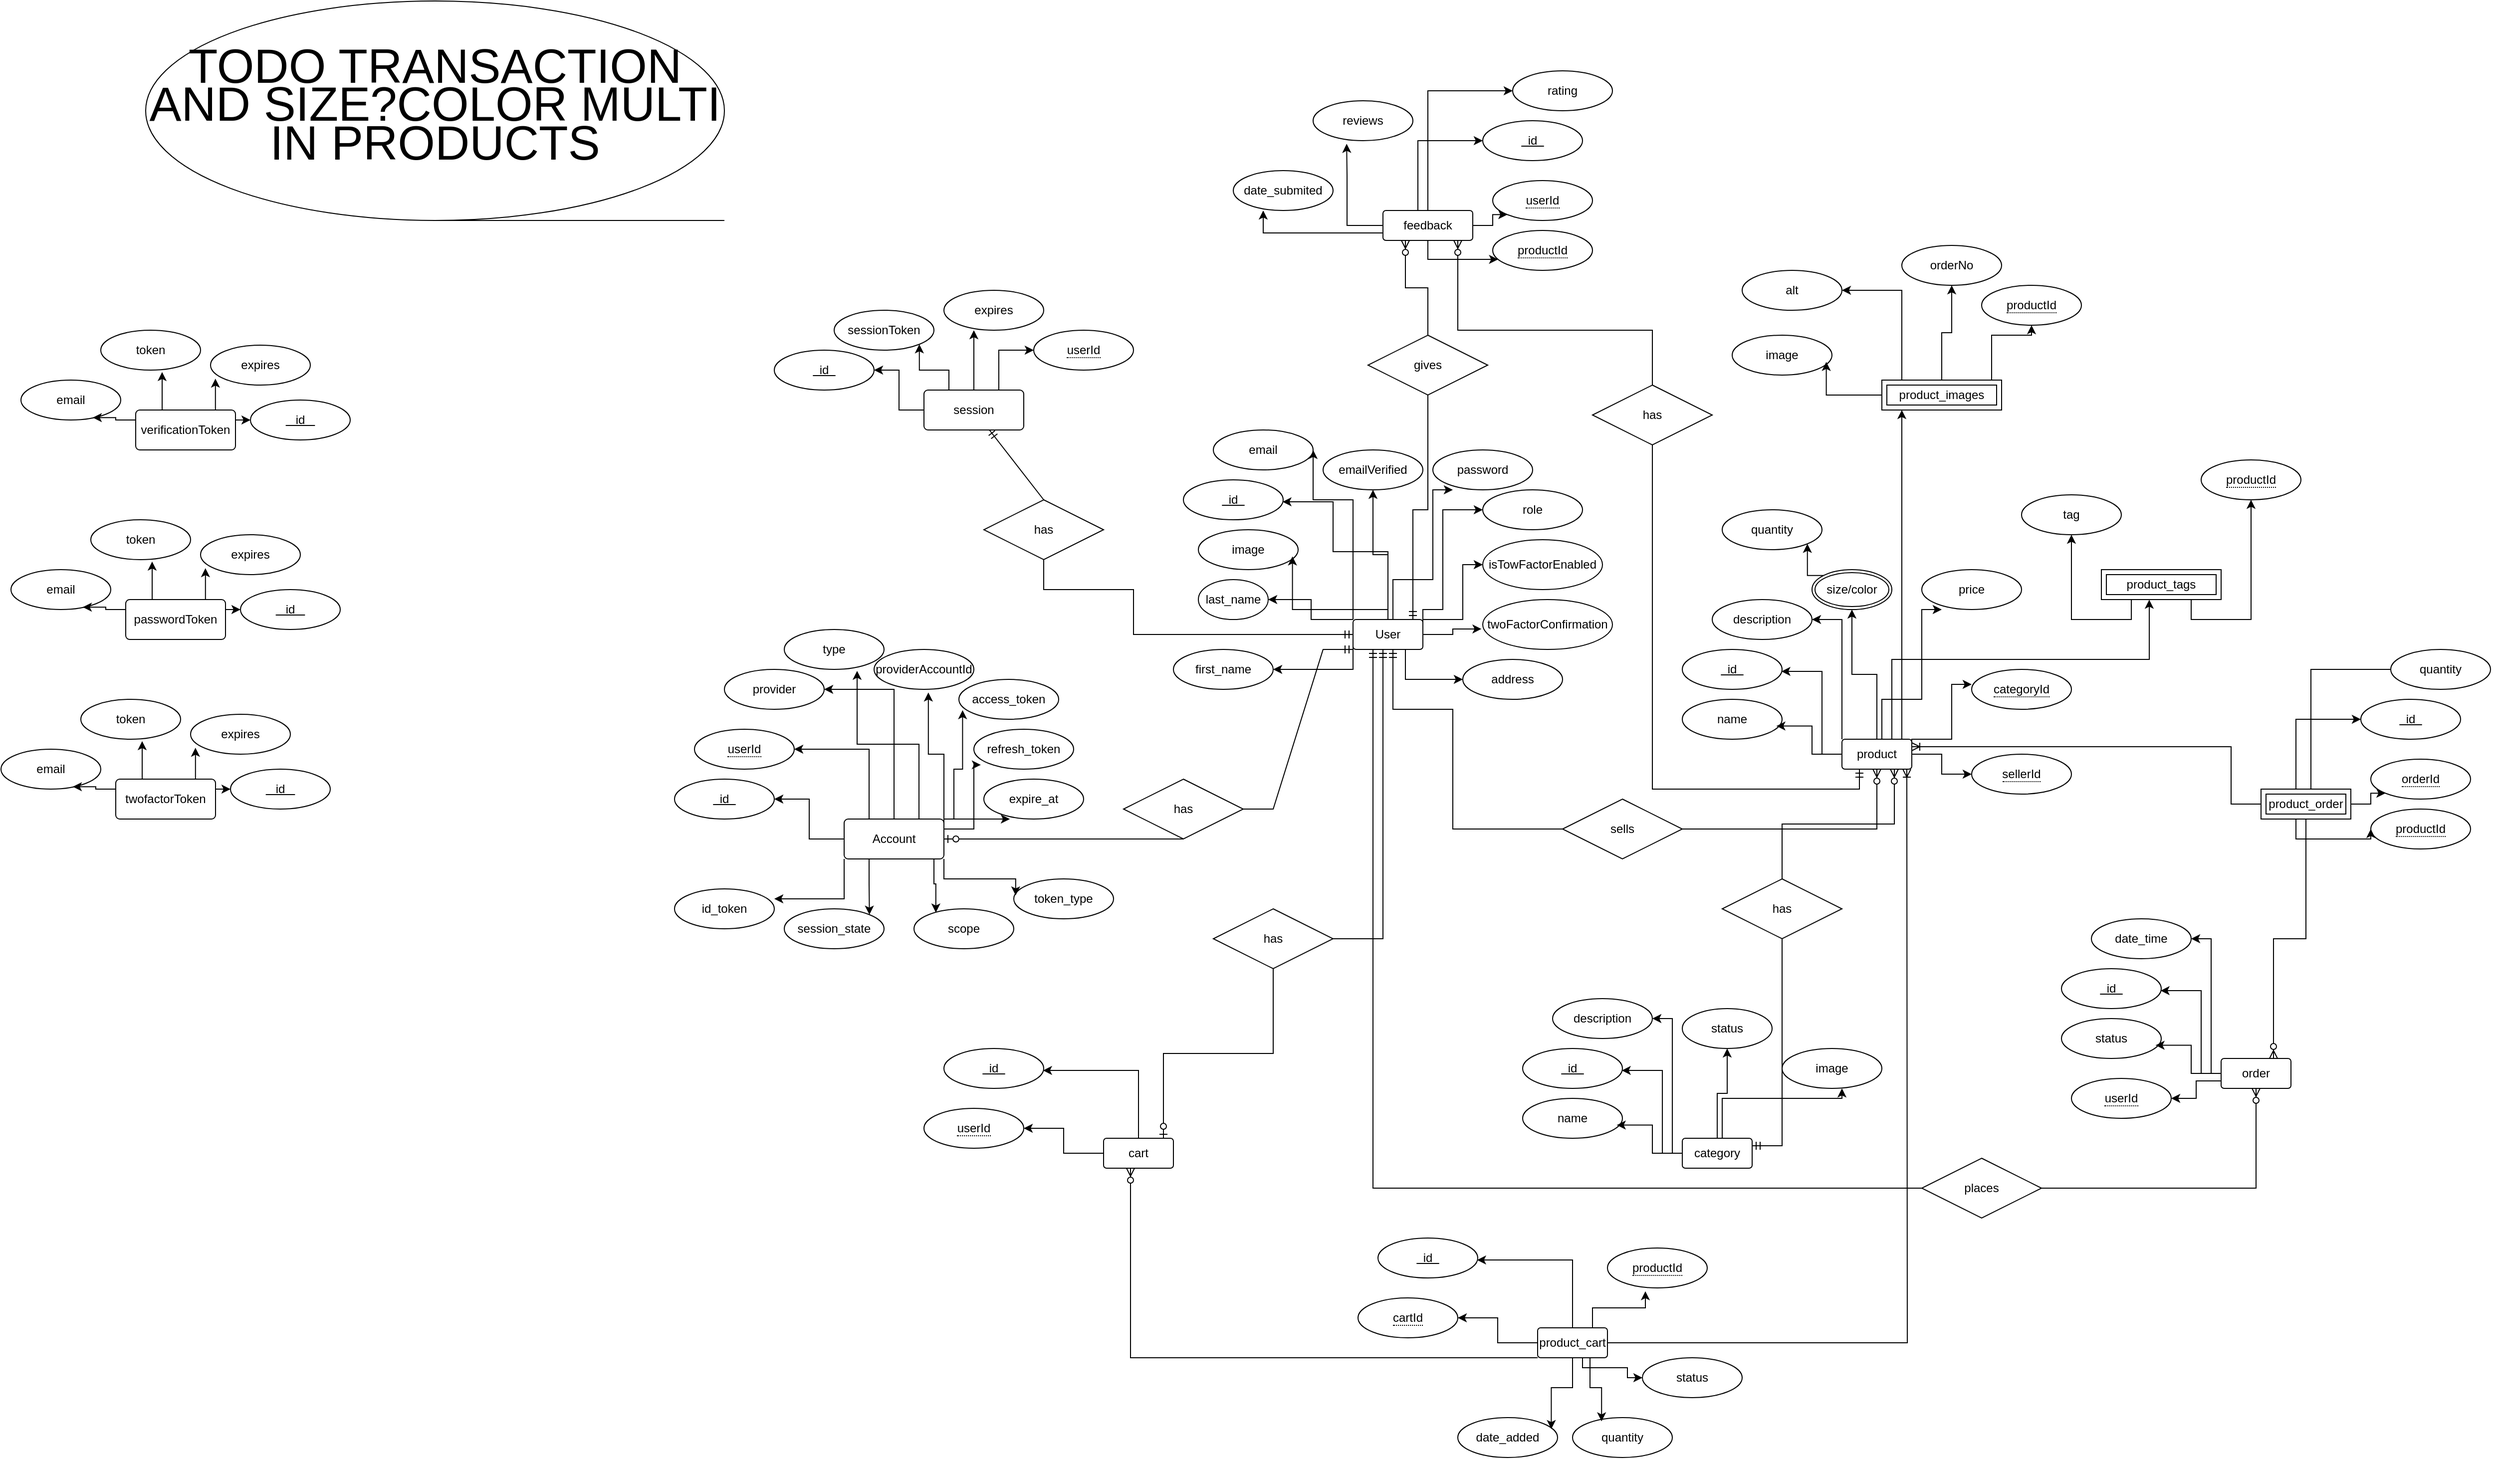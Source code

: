 <mxfile version="24.0.7" type="github">
  <diagram id="R2lEEEUBdFMjLlhIrx00" name="Page-1">
    <mxGraphModel dx="4633" dy="2607" grid="1" gridSize="10" guides="1" tooltips="1" connect="1" arrows="1" fold="1" page="1" pageScale="1" pageWidth="850" pageHeight="1100" math="0" shadow="0" extFonts="Permanent Marker^https://fonts.googleapis.com/css?family=Permanent+Marker">
      <root>
        <mxCell id="0" />
        <mxCell id="1" parent="0" />
        <mxCell id="M6uvEseLIlFZfIpXj4Gl-4" value="&amp;nbsp; id&amp;nbsp;&amp;nbsp;" style="ellipse;whiteSpace=wrap;html=1;align=center;fontStyle=4;" vertex="1" parent="1">
          <mxGeometry x="-440" y="350" width="100" height="40" as="geometry" />
        </mxCell>
        <mxCell id="M6uvEseLIlFZfIpXj4Gl-40" style="edgeStyle=orthogonalEdgeStyle;rounded=0;orthogonalLoop=1;jettySize=auto;html=1;entryX=1;entryY=0.5;entryDx=0;entryDy=0;" edge="1" parent="1" source="M6uvEseLIlFZfIpXj4Gl-5" target="M6uvEseLIlFZfIpXj4Gl-7">
          <mxGeometry relative="1" as="geometry">
            <Array as="points">
              <mxPoint x="-270" y="370" />
            </Array>
          </mxGeometry>
        </mxCell>
        <mxCell id="M6uvEseLIlFZfIpXj4Gl-41" style="edgeStyle=orthogonalEdgeStyle;rounded=0;orthogonalLoop=1;jettySize=auto;html=1;entryX=0.5;entryY=1;entryDx=0;entryDy=0;" edge="1" parent="1" source="M6uvEseLIlFZfIpXj4Gl-5" target="M6uvEseLIlFZfIpXj4Gl-8">
          <mxGeometry relative="1" as="geometry" />
        </mxCell>
        <mxCell id="M6uvEseLIlFZfIpXj4Gl-44" style="edgeStyle=orthogonalEdgeStyle;rounded=0;orthogonalLoop=1;jettySize=auto;html=1;exitX=1;exitY=0.25;exitDx=0;exitDy=0;" edge="1" parent="1" source="M6uvEseLIlFZfIpXj4Gl-5">
          <mxGeometry relative="1" as="geometry">
            <mxPoint x="-140" y="435" as="targetPoint" />
            <Array as="points">
              <mxPoint x="-160" y="490" />
              <mxPoint x="-160" y="435" />
            </Array>
          </mxGeometry>
        </mxCell>
        <mxCell id="M6uvEseLIlFZfIpXj4Gl-45" style="edgeStyle=orthogonalEdgeStyle;rounded=0;orthogonalLoop=1;jettySize=auto;html=1;exitX=1;exitY=0;exitDx=0;exitDy=0;entryX=0;entryY=0.5;entryDx=0;entryDy=0;" edge="1" parent="1" source="M6uvEseLIlFZfIpXj4Gl-5" target="M6uvEseLIlFZfIpXj4Gl-10">
          <mxGeometry relative="1" as="geometry">
            <Array as="points">
              <mxPoint x="-180" y="480" />
              <mxPoint x="-180" y="380" />
            </Array>
          </mxGeometry>
        </mxCell>
        <mxCell id="M6uvEseLIlFZfIpXj4Gl-142" style="edgeStyle=orthogonalEdgeStyle;rounded=0;orthogonalLoop=1;jettySize=auto;html=1;exitX=0.75;exitY=1;exitDx=0;exitDy=0;entryX=0;entryY=0.5;entryDx=0;entryDy=0;" edge="1" parent="1" source="M6uvEseLIlFZfIpXj4Gl-5" target="M6uvEseLIlFZfIpXj4Gl-139">
          <mxGeometry relative="1" as="geometry" />
        </mxCell>
        <mxCell id="M6uvEseLIlFZfIpXj4Gl-5" value="User" style="rounded=1;arcSize=10;whiteSpace=wrap;html=1;align=center;" vertex="1" parent="1">
          <mxGeometry x="-270" y="490" width="70" height="30" as="geometry" />
        </mxCell>
        <mxCell id="M6uvEseLIlFZfIpXj4Gl-7" value="email" style="ellipse;whiteSpace=wrap;html=1;align=center;" vertex="1" parent="1">
          <mxGeometry x="-410" y="300" width="100" height="40" as="geometry" />
        </mxCell>
        <mxCell id="M6uvEseLIlFZfIpXj4Gl-8" value="emailVerified" style="ellipse;whiteSpace=wrap;html=1;align=center;" vertex="1" parent="1">
          <mxGeometry x="-300" y="320" width="100" height="40" as="geometry" />
        </mxCell>
        <mxCell id="M6uvEseLIlFZfIpXj4Gl-9" value="password" style="ellipse;whiteSpace=wrap;html=1;align=center;" vertex="1" parent="1">
          <mxGeometry x="-190" y="320" width="100" height="40" as="geometry" />
        </mxCell>
        <mxCell id="M6uvEseLIlFZfIpXj4Gl-10" value="role" style="ellipse;whiteSpace=wrap;html=1;align=center;" vertex="1" parent="1">
          <mxGeometry x="-140" y="360" width="100" height="40" as="geometry" />
        </mxCell>
        <mxCell id="M6uvEseLIlFZfIpXj4Gl-11" value="image" style="ellipse;whiteSpace=wrap;html=1;align=center;" vertex="1" parent="1">
          <mxGeometry x="-425" y="400" width="100" height="40" as="geometry" />
        </mxCell>
        <mxCell id="M6uvEseLIlFZfIpXj4Gl-12" value="isTowFactorEnabled" style="ellipse;whiteSpace=wrap;html=1;align=center;" vertex="1" parent="1">
          <mxGeometry x="-140" y="410" width="120" height="50" as="geometry" />
        </mxCell>
        <mxCell id="M6uvEseLIlFZfIpXj4Gl-34" value="twoFactorConfirmation" style="ellipse;whiteSpace=wrap;html=1;align=center;" vertex="1" parent="1">
          <mxGeometry x="-140" y="470" width="130" height="50" as="geometry" />
        </mxCell>
        <mxCell id="M6uvEseLIlFZfIpXj4Gl-38" style="edgeStyle=orthogonalEdgeStyle;rounded=0;orthogonalLoop=1;jettySize=auto;html=1;entryX=0.943;entryY=0.669;entryDx=0;entryDy=0;entryPerimeter=0;" edge="1" parent="1" source="M6uvEseLIlFZfIpXj4Gl-5" target="M6uvEseLIlFZfIpXj4Gl-11">
          <mxGeometry relative="1" as="geometry">
            <Array as="points">
              <mxPoint x="-235" y="480" />
              <mxPoint x="-331" y="480" />
            </Array>
          </mxGeometry>
        </mxCell>
        <mxCell id="M6uvEseLIlFZfIpXj4Gl-39" style="edgeStyle=orthogonalEdgeStyle;rounded=0;orthogonalLoop=1;jettySize=auto;html=1;entryX=0.993;entryY=0.551;entryDx=0;entryDy=0;entryPerimeter=0;" edge="1" parent="1" source="M6uvEseLIlFZfIpXj4Gl-5" target="M6uvEseLIlFZfIpXj4Gl-4">
          <mxGeometry relative="1" as="geometry">
            <Array as="points">
              <mxPoint x="-290" y="422" />
            </Array>
          </mxGeometry>
        </mxCell>
        <mxCell id="M6uvEseLIlFZfIpXj4Gl-42" style="edgeStyle=orthogonalEdgeStyle;rounded=0;orthogonalLoop=1;jettySize=auto;html=1;entryX=0.2;entryY=1;entryDx=0;entryDy=0;entryPerimeter=0;" edge="1" parent="1" source="M6uvEseLIlFZfIpXj4Gl-5" target="M6uvEseLIlFZfIpXj4Gl-9">
          <mxGeometry relative="1" as="geometry">
            <Array as="points">
              <mxPoint x="-230" y="450" />
              <mxPoint x="-190" y="450" />
              <mxPoint x="-190" y="360" />
            </Array>
          </mxGeometry>
        </mxCell>
        <mxCell id="M6uvEseLIlFZfIpXj4Gl-43" style="edgeStyle=orthogonalEdgeStyle;rounded=0;orthogonalLoop=1;jettySize=auto;html=1;entryX=-0.01;entryY=0.589;entryDx=0;entryDy=0;entryPerimeter=0;" edge="1" parent="1" source="M6uvEseLIlFZfIpXj4Gl-5" target="M6uvEseLIlFZfIpXj4Gl-34">
          <mxGeometry relative="1" as="geometry" />
        </mxCell>
        <mxCell id="M6uvEseLIlFZfIpXj4Gl-61" style="edgeStyle=orthogonalEdgeStyle;rounded=0;orthogonalLoop=1;jettySize=auto;html=1;" edge="1" parent="1" source="M6uvEseLIlFZfIpXj4Gl-46" target="M6uvEseLIlFZfIpXj4Gl-47">
          <mxGeometry relative="1" as="geometry" />
        </mxCell>
        <mxCell id="M6uvEseLIlFZfIpXj4Gl-62" style="edgeStyle=orthogonalEdgeStyle;rounded=0;orthogonalLoop=1;jettySize=auto;html=1;exitX=0.25;exitY=0;exitDx=0;exitDy=0;entryX=1;entryY=0.5;entryDx=0;entryDy=0;" edge="1" parent="1" source="M6uvEseLIlFZfIpXj4Gl-46" target="M6uvEseLIlFZfIpXj4Gl-49">
          <mxGeometry relative="1" as="geometry" />
        </mxCell>
        <mxCell id="M6uvEseLIlFZfIpXj4Gl-63" style="edgeStyle=orthogonalEdgeStyle;rounded=0;orthogonalLoop=1;jettySize=auto;html=1;exitX=0.5;exitY=0;exitDx=0;exitDy=0;entryX=1;entryY=0.5;entryDx=0;entryDy=0;" edge="1" parent="1" source="M6uvEseLIlFZfIpXj4Gl-46" target="M6uvEseLIlFZfIpXj4Gl-50">
          <mxGeometry relative="1" as="geometry" />
        </mxCell>
        <mxCell id="M6uvEseLIlFZfIpXj4Gl-71" style="edgeStyle=orthogonalEdgeStyle;rounded=0;orthogonalLoop=1;jettySize=auto;html=1;exitX=0.25;exitY=1;exitDx=0;exitDy=0;entryX=1;entryY=0;entryDx=0;entryDy=0;" edge="1" parent="1" source="M6uvEseLIlFZfIpXj4Gl-46" target="M6uvEseLIlFZfIpXj4Gl-59">
          <mxGeometry relative="1" as="geometry" />
        </mxCell>
        <mxCell id="M6uvEseLIlFZfIpXj4Gl-46" value="Account" style="rounded=1;arcSize=10;whiteSpace=wrap;html=1;align=center;" vertex="1" parent="1">
          <mxGeometry x="-780" y="690" width="100" height="40" as="geometry" />
        </mxCell>
        <mxCell id="M6uvEseLIlFZfIpXj4Gl-47" value="&amp;nbsp; id&amp;nbsp;&amp;nbsp;" style="ellipse;whiteSpace=wrap;html=1;align=center;fontStyle=4;" vertex="1" parent="1">
          <mxGeometry x="-950" y="650" width="100" height="40" as="geometry" />
        </mxCell>
        <mxCell id="M6uvEseLIlFZfIpXj4Gl-49" value="&lt;span style=&quot;border-bottom: 1px dotted&quot;&gt;userId&lt;/span&gt;" style="ellipse;whiteSpace=wrap;html=1;align=center;" vertex="1" parent="1">
          <mxGeometry x="-930" y="600" width="100" height="40" as="geometry" />
        </mxCell>
        <mxCell id="M6uvEseLIlFZfIpXj4Gl-50" value="provider" style="ellipse;whiteSpace=wrap;html=1;align=center;" vertex="1" parent="1">
          <mxGeometry x="-900" y="540" width="100" height="40" as="geometry" />
        </mxCell>
        <mxCell id="M6uvEseLIlFZfIpXj4Gl-51" value="type" style="ellipse;whiteSpace=wrap;html=1;align=center;" vertex="1" parent="1">
          <mxGeometry x="-840" y="500" width="100" height="40" as="geometry" />
        </mxCell>
        <mxCell id="M6uvEseLIlFZfIpXj4Gl-52" value="expire_at" style="ellipse;whiteSpace=wrap;html=1;align=center;" vertex="1" parent="1">
          <mxGeometry x="-640" y="650" width="100" height="40" as="geometry" />
        </mxCell>
        <mxCell id="M6uvEseLIlFZfIpXj4Gl-53" value="token_type" style="ellipse;whiteSpace=wrap;html=1;align=center;" vertex="1" parent="1">
          <mxGeometry x="-610" y="750" width="100" height="40" as="geometry" />
        </mxCell>
        <mxCell id="M6uvEseLIlFZfIpXj4Gl-54" value="access_token" style="ellipse;whiteSpace=wrap;html=1;align=center;" vertex="1" parent="1">
          <mxGeometry x="-665" y="550" width="100" height="40" as="geometry" />
        </mxCell>
        <mxCell id="M6uvEseLIlFZfIpXj4Gl-55" value="providerAccountId" style="ellipse;whiteSpace=wrap;html=1;align=center;" vertex="1" parent="1">
          <mxGeometry x="-750" y="520" width="100" height="40" as="geometry" />
        </mxCell>
        <mxCell id="M6uvEseLIlFZfIpXj4Gl-56" value="scope" style="ellipse;whiteSpace=wrap;html=1;align=center;" vertex="1" parent="1">
          <mxGeometry x="-710" y="780" width="100" height="40" as="geometry" />
        </mxCell>
        <mxCell id="M6uvEseLIlFZfIpXj4Gl-57" value="refresh_token" style="ellipse;whiteSpace=wrap;html=1;align=center;" vertex="1" parent="1">
          <mxGeometry x="-650" y="600" width="100" height="40" as="geometry" />
        </mxCell>
        <mxCell id="M6uvEseLIlFZfIpXj4Gl-58" value="id_token" style="ellipse;whiteSpace=wrap;html=1;align=center;" vertex="1" parent="1">
          <mxGeometry x="-950" y="760" width="100" height="40" as="geometry" />
        </mxCell>
        <mxCell id="M6uvEseLIlFZfIpXj4Gl-59" value="session_state" style="ellipse;whiteSpace=wrap;html=1;align=center;" vertex="1" parent="1">
          <mxGeometry x="-840" y="780" width="100" height="40" as="geometry" />
        </mxCell>
        <mxCell id="M6uvEseLIlFZfIpXj4Gl-64" style="edgeStyle=orthogonalEdgeStyle;rounded=0;orthogonalLoop=1;jettySize=auto;html=1;exitX=0.75;exitY=0;exitDx=0;exitDy=0;entryX=0.73;entryY=1.036;entryDx=0;entryDy=0;entryPerimeter=0;" edge="1" parent="1" source="M6uvEseLIlFZfIpXj4Gl-46" target="M6uvEseLIlFZfIpXj4Gl-51">
          <mxGeometry relative="1" as="geometry" />
        </mxCell>
        <mxCell id="M6uvEseLIlFZfIpXj4Gl-65" style="edgeStyle=orthogonalEdgeStyle;rounded=0;orthogonalLoop=1;jettySize=auto;html=1;exitX=1;exitY=0;exitDx=0;exitDy=0;entryX=0.544;entryY=1.079;entryDx=0;entryDy=0;entryPerimeter=0;" edge="1" parent="1" source="M6uvEseLIlFZfIpXj4Gl-46" target="M6uvEseLIlFZfIpXj4Gl-55">
          <mxGeometry relative="1" as="geometry" />
        </mxCell>
        <mxCell id="M6uvEseLIlFZfIpXj4Gl-66" style="edgeStyle=orthogonalEdgeStyle;rounded=0;orthogonalLoop=1;jettySize=auto;html=1;exitX=1;exitY=0;exitDx=0;exitDy=0;entryX=0.037;entryY=0.771;entryDx=0;entryDy=0;entryPerimeter=0;" edge="1" parent="1" source="M6uvEseLIlFZfIpXj4Gl-46" target="M6uvEseLIlFZfIpXj4Gl-54">
          <mxGeometry relative="1" as="geometry">
            <Array as="points">
              <mxPoint x="-670" y="690" />
              <mxPoint x="-670" y="640" />
              <mxPoint x="-661" y="640" />
            </Array>
          </mxGeometry>
        </mxCell>
        <mxCell id="M6uvEseLIlFZfIpXj4Gl-67" style="edgeStyle=orthogonalEdgeStyle;rounded=0;orthogonalLoop=1;jettySize=auto;html=1;exitX=1;exitY=0.25;exitDx=0;exitDy=0;entryX=0.07;entryY=0.893;entryDx=0;entryDy=0;entryPerimeter=0;" edge="1" parent="1" source="M6uvEseLIlFZfIpXj4Gl-46" target="M6uvEseLIlFZfIpXj4Gl-57">
          <mxGeometry relative="1" as="geometry">
            <Array as="points">
              <mxPoint x="-650" y="700" />
              <mxPoint x="-650" y="636" />
            </Array>
          </mxGeometry>
        </mxCell>
        <mxCell id="M6uvEseLIlFZfIpXj4Gl-68" style="edgeStyle=orthogonalEdgeStyle;rounded=0;orthogonalLoop=1;jettySize=auto;html=1;exitX=1;exitY=0.75;exitDx=0;exitDy=0;entryX=0.261;entryY=1;entryDx=0;entryDy=0;entryPerimeter=0;" edge="1" parent="1" source="M6uvEseLIlFZfIpXj4Gl-46" target="M6uvEseLIlFZfIpXj4Gl-52">
          <mxGeometry relative="1" as="geometry">
            <Array as="points">
              <mxPoint x="-680" y="690" />
            </Array>
          </mxGeometry>
        </mxCell>
        <mxCell id="M6uvEseLIlFZfIpXj4Gl-69" style="edgeStyle=orthogonalEdgeStyle;rounded=0;orthogonalLoop=1;jettySize=auto;html=1;exitX=1;exitY=1;exitDx=0;exitDy=0;entryX=0.019;entryY=0.414;entryDx=0;entryDy=0;entryPerimeter=0;" edge="1" parent="1" source="M6uvEseLIlFZfIpXj4Gl-46" target="M6uvEseLIlFZfIpXj4Gl-53">
          <mxGeometry relative="1" as="geometry">
            <Array as="points">
              <mxPoint x="-680" y="750" />
              <mxPoint x="-608" y="750" />
            </Array>
          </mxGeometry>
        </mxCell>
        <mxCell id="M6uvEseLIlFZfIpXj4Gl-70" style="edgeStyle=orthogonalEdgeStyle;rounded=0;orthogonalLoop=1;jettySize=auto;html=1;exitX=0.75;exitY=1;exitDx=0;exitDy=0;entryX=0.219;entryY=0.093;entryDx=0;entryDy=0;entryPerimeter=0;" edge="1" parent="1" source="M6uvEseLIlFZfIpXj4Gl-46" target="M6uvEseLIlFZfIpXj4Gl-56">
          <mxGeometry relative="1" as="geometry">
            <Array as="points">
              <mxPoint x="-690" y="730" />
              <mxPoint x="-690" y="755" />
              <mxPoint x="-688" y="755" />
            </Array>
          </mxGeometry>
        </mxCell>
        <mxCell id="M6uvEseLIlFZfIpXj4Gl-72" style="edgeStyle=orthogonalEdgeStyle;rounded=0;orthogonalLoop=1;jettySize=auto;html=1;exitX=0;exitY=1;exitDx=0;exitDy=0;entryX=1;entryY=0.25;entryDx=0;entryDy=0;entryPerimeter=0;" edge="1" parent="1" source="M6uvEseLIlFZfIpXj4Gl-46" target="M6uvEseLIlFZfIpXj4Gl-58">
          <mxGeometry relative="1" as="geometry" />
        </mxCell>
        <mxCell id="M6uvEseLIlFZfIpXj4Gl-80" style="edgeStyle=orthogonalEdgeStyle;rounded=0;orthogonalLoop=1;jettySize=auto;html=1;exitX=0;exitY=0.5;exitDx=0;exitDy=0;entryX=1;entryY=0.5;entryDx=0;entryDy=0;" edge="1" parent="1" source="M6uvEseLIlFZfIpXj4Gl-74" target="M6uvEseLIlFZfIpXj4Gl-78">
          <mxGeometry relative="1" as="geometry" />
        </mxCell>
        <mxCell id="M6uvEseLIlFZfIpXj4Gl-81" style="edgeStyle=orthogonalEdgeStyle;rounded=0;orthogonalLoop=1;jettySize=auto;html=1;exitX=0.25;exitY=0;exitDx=0;exitDy=0;entryX=1;entryY=1;entryDx=0;entryDy=0;" edge="1" parent="1" source="M6uvEseLIlFZfIpXj4Gl-74" target="M6uvEseLIlFZfIpXj4Gl-75">
          <mxGeometry relative="1" as="geometry" />
        </mxCell>
        <mxCell id="M6uvEseLIlFZfIpXj4Gl-83" style="edgeStyle=orthogonalEdgeStyle;rounded=0;orthogonalLoop=1;jettySize=auto;html=1;exitX=0.75;exitY=0;exitDx=0;exitDy=0;entryX=0;entryY=0.5;entryDx=0;entryDy=0;" edge="1" parent="1" source="M6uvEseLIlFZfIpXj4Gl-74" target="M6uvEseLIlFZfIpXj4Gl-79">
          <mxGeometry relative="1" as="geometry" />
        </mxCell>
        <mxCell id="M6uvEseLIlFZfIpXj4Gl-74" value="session" style="rounded=1;arcSize=10;whiteSpace=wrap;html=1;align=center;" vertex="1" parent="1">
          <mxGeometry x="-700" y="260" width="100" height="40" as="geometry" />
        </mxCell>
        <mxCell id="M6uvEseLIlFZfIpXj4Gl-75" value="sessionToken" style="ellipse;whiteSpace=wrap;html=1;align=center;" vertex="1" parent="1">
          <mxGeometry x="-790" y="180" width="100" height="40" as="geometry" />
        </mxCell>
        <mxCell id="M6uvEseLIlFZfIpXj4Gl-76" value="expires" style="ellipse;whiteSpace=wrap;html=1;align=center;" vertex="1" parent="1">
          <mxGeometry x="-680" y="160" width="100" height="40" as="geometry" />
        </mxCell>
        <mxCell id="M6uvEseLIlFZfIpXj4Gl-78" value="&amp;nbsp; id&amp;nbsp;&amp;nbsp;" style="ellipse;whiteSpace=wrap;html=1;align=center;fontStyle=4;" vertex="1" parent="1">
          <mxGeometry x="-850" y="220" width="100" height="40" as="geometry" />
        </mxCell>
        <mxCell id="M6uvEseLIlFZfIpXj4Gl-79" value="&lt;span style=&quot;border-bottom: 1px dotted&quot;&gt;userId&lt;/span&gt;" style="ellipse;whiteSpace=wrap;html=1;align=center;" vertex="1" parent="1">
          <mxGeometry x="-590" y="200" width="100" height="40" as="geometry" />
        </mxCell>
        <mxCell id="M6uvEseLIlFZfIpXj4Gl-82" style="edgeStyle=orthogonalEdgeStyle;rounded=0;orthogonalLoop=1;jettySize=auto;html=1;entryX=0.3;entryY=1;entryDx=0;entryDy=0;entryPerimeter=0;" edge="1" parent="1" source="M6uvEseLIlFZfIpXj4Gl-74" target="M6uvEseLIlFZfIpXj4Gl-76">
          <mxGeometry relative="1" as="geometry" />
        </mxCell>
        <mxCell id="M6uvEseLIlFZfIpXj4Gl-99" style="edgeStyle=orthogonalEdgeStyle;rounded=0;orthogonalLoop=1;jettySize=auto;html=1;exitX=1;exitY=0.25;exitDx=0;exitDy=0;entryX=0;entryY=0.5;entryDx=0;entryDy=0;" edge="1" parent="1" source="M6uvEseLIlFZfIpXj4Gl-90" target="M6uvEseLIlFZfIpXj4Gl-95">
          <mxGeometry relative="1" as="geometry" />
        </mxCell>
        <mxCell id="M6uvEseLIlFZfIpXj4Gl-90" value="verificationToken" style="rounded=1;arcSize=10;whiteSpace=wrap;html=1;align=center;" vertex="1" parent="1">
          <mxGeometry x="-1490" y="280" width="100" height="40" as="geometry" />
        </mxCell>
        <mxCell id="M6uvEseLIlFZfIpXj4Gl-91" value="email" style="ellipse;whiteSpace=wrap;html=1;align=center;" vertex="1" parent="1">
          <mxGeometry x="-1605" y="250" width="100" height="40" as="geometry" />
        </mxCell>
        <mxCell id="M6uvEseLIlFZfIpXj4Gl-92" value="token" style="ellipse;whiteSpace=wrap;html=1;align=center;" vertex="1" parent="1">
          <mxGeometry x="-1525" y="200" width="100" height="40" as="geometry" />
        </mxCell>
        <mxCell id="M6uvEseLIlFZfIpXj4Gl-94" value="expires" style="ellipse;whiteSpace=wrap;html=1;align=center;" vertex="1" parent="1">
          <mxGeometry x="-1415" y="215" width="100" height="40" as="geometry" />
        </mxCell>
        <mxCell id="M6uvEseLIlFZfIpXj4Gl-95" value="&amp;nbsp; &amp;nbsp;id&amp;nbsp; &amp;nbsp;" style="ellipse;whiteSpace=wrap;html=1;align=center;fontStyle=4;" vertex="1" parent="1">
          <mxGeometry x="-1375" y="270" width="100" height="40" as="geometry" />
        </mxCell>
        <mxCell id="M6uvEseLIlFZfIpXj4Gl-96" style="edgeStyle=orthogonalEdgeStyle;rounded=0;orthogonalLoop=1;jettySize=auto;html=1;exitX=0;exitY=0.25;exitDx=0;exitDy=0;entryX=0.72;entryY=0.94;entryDx=0;entryDy=0;entryPerimeter=0;" edge="1" parent="1" source="M6uvEseLIlFZfIpXj4Gl-90" target="M6uvEseLIlFZfIpXj4Gl-91">
          <mxGeometry relative="1" as="geometry" />
        </mxCell>
        <mxCell id="M6uvEseLIlFZfIpXj4Gl-97" style="edgeStyle=orthogonalEdgeStyle;rounded=0;orthogonalLoop=1;jettySize=auto;html=1;exitX=0.25;exitY=0;exitDx=0;exitDy=0;entryX=0.615;entryY=1.048;entryDx=0;entryDy=0;entryPerimeter=0;" edge="1" parent="1" source="M6uvEseLIlFZfIpXj4Gl-90" target="M6uvEseLIlFZfIpXj4Gl-92">
          <mxGeometry relative="1" as="geometry" />
        </mxCell>
        <mxCell id="M6uvEseLIlFZfIpXj4Gl-98" style="edgeStyle=orthogonalEdgeStyle;rounded=0;orthogonalLoop=1;jettySize=auto;html=1;exitX=0.75;exitY=0;exitDx=0;exitDy=0;entryX=0.049;entryY=0.839;entryDx=0;entryDy=0;entryPerimeter=0;" edge="1" parent="1" source="M6uvEseLIlFZfIpXj4Gl-90" target="M6uvEseLIlFZfIpXj4Gl-94">
          <mxGeometry relative="1" as="geometry" />
        </mxCell>
        <mxCell id="M6uvEseLIlFZfIpXj4Gl-100" style="edgeStyle=orthogonalEdgeStyle;rounded=0;orthogonalLoop=1;jettySize=auto;html=1;exitX=1;exitY=0.25;exitDx=0;exitDy=0;entryX=0;entryY=0.5;entryDx=0;entryDy=0;" edge="1" parent="1" source="M6uvEseLIlFZfIpXj4Gl-101" target="M6uvEseLIlFZfIpXj4Gl-105">
          <mxGeometry relative="1" as="geometry" />
        </mxCell>
        <mxCell id="M6uvEseLIlFZfIpXj4Gl-101" value="passwordToken" style="rounded=1;arcSize=10;whiteSpace=wrap;html=1;align=center;" vertex="1" parent="1">
          <mxGeometry x="-1500" y="470" width="100" height="40" as="geometry" />
        </mxCell>
        <mxCell id="M6uvEseLIlFZfIpXj4Gl-102" value="email" style="ellipse;whiteSpace=wrap;html=1;align=center;" vertex="1" parent="1">
          <mxGeometry x="-1615" y="440" width="100" height="40" as="geometry" />
        </mxCell>
        <mxCell id="M6uvEseLIlFZfIpXj4Gl-103" value="token" style="ellipse;whiteSpace=wrap;html=1;align=center;" vertex="1" parent="1">
          <mxGeometry x="-1535" y="390" width="100" height="40" as="geometry" />
        </mxCell>
        <mxCell id="M6uvEseLIlFZfIpXj4Gl-104" value="expires" style="ellipse;whiteSpace=wrap;html=1;align=center;" vertex="1" parent="1">
          <mxGeometry x="-1425" y="405" width="100" height="40" as="geometry" />
        </mxCell>
        <mxCell id="M6uvEseLIlFZfIpXj4Gl-105" value="&amp;nbsp; &amp;nbsp;id&amp;nbsp; &amp;nbsp;" style="ellipse;whiteSpace=wrap;html=1;align=center;fontStyle=4;" vertex="1" parent="1">
          <mxGeometry x="-1385" y="460" width="100" height="40" as="geometry" />
        </mxCell>
        <mxCell id="M6uvEseLIlFZfIpXj4Gl-106" style="edgeStyle=orthogonalEdgeStyle;rounded=0;orthogonalLoop=1;jettySize=auto;html=1;exitX=0;exitY=0.25;exitDx=0;exitDy=0;entryX=0.72;entryY=0.94;entryDx=0;entryDy=0;entryPerimeter=0;" edge="1" parent="1" source="M6uvEseLIlFZfIpXj4Gl-101" target="M6uvEseLIlFZfIpXj4Gl-102">
          <mxGeometry relative="1" as="geometry" />
        </mxCell>
        <mxCell id="M6uvEseLIlFZfIpXj4Gl-107" style="edgeStyle=orthogonalEdgeStyle;rounded=0;orthogonalLoop=1;jettySize=auto;html=1;exitX=0.25;exitY=0;exitDx=0;exitDy=0;entryX=0.615;entryY=1.048;entryDx=0;entryDy=0;entryPerimeter=0;" edge="1" parent="1" source="M6uvEseLIlFZfIpXj4Gl-101" target="M6uvEseLIlFZfIpXj4Gl-103">
          <mxGeometry relative="1" as="geometry" />
        </mxCell>
        <mxCell id="M6uvEseLIlFZfIpXj4Gl-108" style="edgeStyle=orthogonalEdgeStyle;rounded=0;orthogonalLoop=1;jettySize=auto;html=1;exitX=0.75;exitY=0;exitDx=0;exitDy=0;entryX=0.049;entryY=0.839;entryDx=0;entryDy=0;entryPerimeter=0;" edge="1" parent="1" source="M6uvEseLIlFZfIpXj4Gl-101" target="M6uvEseLIlFZfIpXj4Gl-104">
          <mxGeometry relative="1" as="geometry" />
        </mxCell>
        <mxCell id="M6uvEseLIlFZfIpXj4Gl-109" style="edgeStyle=orthogonalEdgeStyle;rounded=0;orthogonalLoop=1;jettySize=auto;html=1;exitX=1;exitY=0.25;exitDx=0;exitDy=0;entryX=0;entryY=0.5;entryDx=0;entryDy=0;" edge="1" parent="1" source="M6uvEseLIlFZfIpXj4Gl-110" target="M6uvEseLIlFZfIpXj4Gl-114">
          <mxGeometry relative="1" as="geometry" />
        </mxCell>
        <mxCell id="M6uvEseLIlFZfIpXj4Gl-110" value="twofactorToken" style="rounded=1;arcSize=10;whiteSpace=wrap;html=1;align=center;" vertex="1" parent="1">
          <mxGeometry x="-1510" y="650" width="100" height="40" as="geometry" />
        </mxCell>
        <mxCell id="M6uvEseLIlFZfIpXj4Gl-111" value="email" style="ellipse;whiteSpace=wrap;html=1;align=center;" vertex="1" parent="1">
          <mxGeometry x="-1625" y="620" width="100" height="40" as="geometry" />
        </mxCell>
        <mxCell id="M6uvEseLIlFZfIpXj4Gl-112" value="token" style="ellipse;whiteSpace=wrap;html=1;align=center;" vertex="1" parent="1">
          <mxGeometry x="-1545" y="570" width="100" height="40" as="geometry" />
        </mxCell>
        <mxCell id="M6uvEseLIlFZfIpXj4Gl-113" value="expires" style="ellipse;whiteSpace=wrap;html=1;align=center;" vertex="1" parent="1">
          <mxGeometry x="-1435" y="585" width="100" height="40" as="geometry" />
        </mxCell>
        <mxCell id="M6uvEseLIlFZfIpXj4Gl-114" value="&amp;nbsp; &amp;nbsp;id&amp;nbsp; &amp;nbsp;" style="ellipse;whiteSpace=wrap;html=1;align=center;fontStyle=4;" vertex="1" parent="1">
          <mxGeometry x="-1395" y="640" width="100" height="40" as="geometry" />
        </mxCell>
        <mxCell id="M6uvEseLIlFZfIpXj4Gl-115" style="edgeStyle=orthogonalEdgeStyle;rounded=0;orthogonalLoop=1;jettySize=auto;html=1;exitX=0;exitY=0.25;exitDx=0;exitDy=0;entryX=0.72;entryY=0.94;entryDx=0;entryDy=0;entryPerimeter=0;" edge="1" parent="1" source="M6uvEseLIlFZfIpXj4Gl-110" target="M6uvEseLIlFZfIpXj4Gl-111">
          <mxGeometry relative="1" as="geometry" />
        </mxCell>
        <mxCell id="M6uvEseLIlFZfIpXj4Gl-116" style="edgeStyle=orthogonalEdgeStyle;rounded=0;orthogonalLoop=1;jettySize=auto;html=1;exitX=0.25;exitY=0;exitDx=0;exitDy=0;entryX=0.615;entryY=1.048;entryDx=0;entryDy=0;entryPerimeter=0;" edge="1" parent="1" source="M6uvEseLIlFZfIpXj4Gl-110" target="M6uvEseLIlFZfIpXj4Gl-112">
          <mxGeometry relative="1" as="geometry" />
        </mxCell>
        <mxCell id="M6uvEseLIlFZfIpXj4Gl-117" style="edgeStyle=orthogonalEdgeStyle;rounded=0;orthogonalLoop=1;jettySize=auto;html=1;exitX=0.75;exitY=0;exitDx=0;exitDy=0;entryX=0.049;entryY=0.839;entryDx=0;entryDy=0;entryPerimeter=0;" edge="1" parent="1" source="M6uvEseLIlFZfIpXj4Gl-110" target="M6uvEseLIlFZfIpXj4Gl-113">
          <mxGeometry relative="1" as="geometry" />
        </mxCell>
        <mxCell id="M6uvEseLIlFZfIpXj4Gl-119" value="&amp;nbsp; id&amp;nbsp;&amp;nbsp;" style="ellipse;whiteSpace=wrap;html=1;align=center;fontStyle=4;" vertex="1" parent="1">
          <mxGeometry x="60" y="520" width="100" height="40" as="geometry" />
        </mxCell>
        <mxCell id="M6uvEseLIlFZfIpXj4Gl-120" style="edgeStyle=orthogonalEdgeStyle;rounded=0;orthogonalLoop=1;jettySize=auto;html=1;entryX=1;entryY=0.5;entryDx=0;entryDy=0;" edge="1" parent="1" source="M6uvEseLIlFZfIpXj4Gl-124" target="M6uvEseLIlFZfIpXj4Gl-125">
          <mxGeometry relative="1" as="geometry">
            <Array as="points">
              <mxPoint x="220" y="490" />
            </Array>
          </mxGeometry>
        </mxCell>
        <mxCell id="M6uvEseLIlFZfIpXj4Gl-121" style="edgeStyle=orthogonalEdgeStyle;rounded=0;orthogonalLoop=1;jettySize=auto;html=1;entryX=0.5;entryY=1;entryDx=0;entryDy=0;" edge="1" parent="1" source="M6uvEseLIlFZfIpXj4Gl-124" target="M6uvEseLIlFZfIpXj4Gl-126">
          <mxGeometry relative="1" as="geometry" />
        </mxCell>
        <mxCell id="M6uvEseLIlFZfIpXj4Gl-122" style="edgeStyle=orthogonalEdgeStyle;rounded=0;orthogonalLoop=1;jettySize=auto;html=1;exitX=1;exitY=0.25;exitDx=0;exitDy=0;" edge="1" parent="1" source="M6uvEseLIlFZfIpXj4Gl-124">
          <mxGeometry relative="1" as="geometry">
            <Array as="points">
              <mxPoint x="330" y="610" />
              <mxPoint x="330" y="555" />
            </Array>
            <mxPoint x="350" y="555" as="targetPoint" />
          </mxGeometry>
        </mxCell>
        <mxCell id="M6uvEseLIlFZfIpXj4Gl-222" style="edgeStyle=orthogonalEdgeStyle;rounded=0;orthogonalLoop=1;jettySize=auto;html=1;exitX=0.75;exitY=0;exitDx=0;exitDy=0;entryX=0.25;entryY=1;entryDx=0;entryDy=0;" edge="1" parent="1">
          <mxGeometry relative="1" as="geometry">
            <mxPoint x="262.5" y="610" as="sourcePoint" />
            <mxPoint x="280" y="280" as="targetPoint" />
            <Array as="points">
              <mxPoint x="280" y="610" />
            </Array>
          </mxGeometry>
        </mxCell>
        <mxCell id="M6uvEseLIlFZfIpXj4Gl-124" value="product" style="rounded=1;arcSize=10;whiteSpace=wrap;html=1;align=center;" vertex="1" parent="1">
          <mxGeometry x="220" y="610" width="70" height="30" as="geometry" />
        </mxCell>
        <mxCell id="M6uvEseLIlFZfIpXj4Gl-125" value="description" style="ellipse;whiteSpace=wrap;html=1;align=center;" vertex="1" parent="1">
          <mxGeometry x="90" y="470" width="100" height="40" as="geometry" />
        </mxCell>
        <mxCell id="M6uvEseLIlFZfIpXj4Gl-295" style="edgeStyle=orthogonalEdgeStyle;rounded=0;orthogonalLoop=1;jettySize=auto;html=1;exitX=0;exitY=0;exitDx=0;exitDy=0;entryX=1;entryY=1;entryDx=0;entryDy=0;" edge="1" parent="1" source="M6uvEseLIlFZfIpXj4Gl-126" target="M6uvEseLIlFZfIpXj4Gl-294">
          <mxGeometry relative="1" as="geometry" />
        </mxCell>
        <mxCell id="M6uvEseLIlFZfIpXj4Gl-126" value="size/color" style="ellipse;shape=doubleEllipse;margin=3;whiteSpace=wrap;html=1;align=center;" vertex="1" parent="1">
          <mxGeometry x="190" y="440" width="80" height="40" as="geometry" />
        </mxCell>
        <mxCell id="M6uvEseLIlFZfIpXj4Gl-127" value="price" style="ellipse;whiteSpace=wrap;html=1;align=center;" vertex="1" parent="1">
          <mxGeometry x="300" y="440" width="100" height="40" as="geometry" />
        </mxCell>
        <mxCell id="M6uvEseLIlFZfIpXj4Gl-129" value="name" style="ellipse;whiteSpace=wrap;html=1;align=center;" vertex="1" parent="1">
          <mxGeometry x="60" y="570" width="100" height="40" as="geometry" />
        </mxCell>
        <mxCell id="M6uvEseLIlFZfIpXj4Gl-132" style="edgeStyle=orthogonalEdgeStyle;rounded=0;orthogonalLoop=1;jettySize=auto;html=1;entryX=0.943;entryY=0.669;entryDx=0;entryDy=0;entryPerimeter=0;" edge="1" parent="1" source="M6uvEseLIlFZfIpXj4Gl-124" target="M6uvEseLIlFZfIpXj4Gl-129">
          <mxGeometry relative="1" as="geometry" />
        </mxCell>
        <mxCell id="M6uvEseLIlFZfIpXj4Gl-133" style="edgeStyle=orthogonalEdgeStyle;rounded=0;orthogonalLoop=1;jettySize=auto;html=1;entryX=0.993;entryY=0.551;entryDx=0;entryDy=0;entryPerimeter=0;" edge="1" parent="1" source="M6uvEseLIlFZfIpXj4Gl-124" target="M6uvEseLIlFZfIpXj4Gl-119">
          <mxGeometry relative="1" as="geometry">
            <Array as="points">
              <mxPoint x="200" y="542" />
            </Array>
          </mxGeometry>
        </mxCell>
        <mxCell id="M6uvEseLIlFZfIpXj4Gl-134" style="edgeStyle=orthogonalEdgeStyle;rounded=0;orthogonalLoop=1;jettySize=auto;html=1;entryX=0.2;entryY=1;entryDx=0;entryDy=0;entryPerimeter=0;" edge="1" parent="1" source="M6uvEseLIlFZfIpXj4Gl-124" target="M6uvEseLIlFZfIpXj4Gl-127">
          <mxGeometry relative="1" as="geometry">
            <Array as="points">
              <mxPoint x="260" y="570" />
              <mxPoint x="300" y="570" />
              <mxPoint x="300" y="480" />
            </Array>
          </mxGeometry>
        </mxCell>
        <mxCell id="M6uvEseLIlFZfIpXj4Gl-135" style="edgeStyle=orthogonalEdgeStyle;rounded=0;orthogonalLoop=1;jettySize=auto;html=1;entryX=0;entryY=0.5;entryDx=0;entryDy=0;" edge="1" parent="1" source="M6uvEseLIlFZfIpXj4Gl-124" target="M6uvEseLIlFZfIpXj4Gl-144">
          <mxGeometry relative="1" as="geometry">
            <mxPoint x="348.7" y="619.45" as="targetPoint" />
          </mxGeometry>
        </mxCell>
        <mxCell id="M6uvEseLIlFZfIpXj4Gl-136" value="first_name" style="ellipse;whiteSpace=wrap;html=1;align=center;" vertex="1" parent="1">
          <mxGeometry x="-450" y="520" width="100" height="40" as="geometry" />
        </mxCell>
        <mxCell id="M6uvEseLIlFZfIpXj4Gl-137" value="last_name" style="ellipse;whiteSpace=wrap;html=1;align=center;" vertex="1" parent="1">
          <mxGeometry x="-425" y="450" width="70" height="40" as="geometry" />
        </mxCell>
        <mxCell id="M6uvEseLIlFZfIpXj4Gl-139" value="address" style="ellipse;whiteSpace=wrap;html=1;align=center;" vertex="1" parent="1">
          <mxGeometry x="-160" y="530" width="100" height="40" as="geometry" />
        </mxCell>
        <mxCell id="M6uvEseLIlFZfIpXj4Gl-140" style="edgeStyle=orthogonalEdgeStyle;rounded=0;orthogonalLoop=1;jettySize=auto;html=1;exitX=0;exitY=0.75;exitDx=0;exitDy=0;" edge="1" parent="1" source="M6uvEseLIlFZfIpXj4Gl-5" target="M6uvEseLIlFZfIpXj4Gl-136">
          <mxGeometry relative="1" as="geometry">
            <mxPoint x="-330" y="540" as="targetPoint" />
            <Array as="points">
              <mxPoint x="-270" y="540" />
            </Array>
          </mxGeometry>
        </mxCell>
        <mxCell id="M6uvEseLIlFZfIpXj4Gl-143" value="&lt;span style=&quot;border-bottom: 1px dotted&quot;&gt;categoryId&lt;/span&gt;" style="ellipse;whiteSpace=wrap;html=1;align=center;" vertex="1" parent="1">
          <mxGeometry x="350" y="540" width="100" height="40" as="geometry" />
        </mxCell>
        <mxCell id="M6uvEseLIlFZfIpXj4Gl-144" value="&lt;span style=&quot;border-bottom: 1px dotted&quot;&gt;sellerId&lt;/span&gt;" style="ellipse;whiteSpace=wrap;html=1;align=center;" vertex="1" parent="1">
          <mxGeometry x="350" y="625" width="100" height="40" as="geometry" />
        </mxCell>
        <mxCell id="M6uvEseLIlFZfIpXj4Gl-145" value="&amp;nbsp; id&amp;nbsp;&amp;nbsp;" style="ellipse;whiteSpace=wrap;html=1;align=center;fontStyle=4;" vertex="1" parent="1">
          <mxGeometry x="-100" y="920" width="100" height="40" as="geometry" />
        </mxCell>
        <mxCell id="M6uvEseLIlFZfIpXj4Gl-146" style="edgeStyle=orthogonalEdgeStyle;rounded=0;orthogonalLoop=1;jettySize=auto;html=1;entryX=1;entryY=0.5;entryDx=0;entryDy=0;" edge="1" parent="1" source="M6uvEseLIlFZfIpXj4Gl-150" target="M6uvEseLIlFZfIpXj4Gl-151">
          <mxGeometry relative="1" as="geometry">
            <Array as="points">
              <mxPoint x="50" y="1025" />
              <mxPoint x="50" y="890" />
            </Array>
          </mxGeometry>
        </mxCell>
        <mxCell id="M6uvEseLIlFZfIpXj4Gl-147" style="edgeStyle=orthogonalEdgeStyle;rounded=0;orthogonalLoop=1;jettySize=auto;html=1;entryX=0.5;entryY=1;entryDx=0;entryDy=0;" edge="1" parent="1" source="M6uvEseLIlFZfIpXj4Gl-150" target="M6uvEseLIlFZfIpXj4Gl-152">
          <mxGeometry relative="1" as="geometry" />
        </mxCell>
        <mxCell id="M6uvEseLIlFZfIpXj4Gl-150" value="category" style="rounded=1;arcSize=10;whiteSpace=wrap;html=1;align=center;" vertex="1" parent="1">
          <mxGeometry x="60" y="1010" width="70" height="30" as="geometry" />
        </mxCell>
        <mxCell id="M6uvEseLIlFZfIpXj4Gl-151" value="description" style="ellipse;whiteSpace=wrap;html=1;align=center;" vertex="1" parent="1">
          <mxGeometry x="-70" y="870" width="100" height="40" as="geometry" />
        </mxCell>
        <mxCell id="M6uvEseLIlFZfIpXj4Gl-152" value="status" style="ellipse;whiteSpace=wrap;html=1;align=center;" vertex="1" parent="1">
          <mxGeometry x="60" y="880" width="90" height="40" as="geometry" />
        </mxCell>
        <mxCell id="M6uvEseLIlFZfIpXj4Gl-153" value="image" style="ellipse;whiteSpace=wrap;html=1;align=center;" vertex="1" parent="1">
          <mxGeometry x="160" y="920" width="100" height="40" as="geometry" />
        </mxCell>
        <mxCell id="M6uvEseLIlFZfIpXj4Gl-155" value="name" style="ellipse;whiteSpace=wrap;html=1;align=center;" vertex="1" parent="1">
          <mxGeometry x="-100" y="970" width="100" height="40" as="geometry" />
        </mxCell>
        <mxCell id="M6uvEseLIlFZfIpXj4Gl-156" style="edgeStyle=orthogonalEdgeStyle;rounded=0;orthogonalLoop=1;jettySize=auto;html=1;entryX=0.943;entryY=0.669;entryDx=0;entryDy=0;entryPerimeter=0;" edge="1" parent="1" source="M6uvEseLIlFZfIpXj4Gl-150" target="M6uvEseLIlFZfIpXj4Gl-155">
          <mxGeometry relative="1" as="geometry" />
        </mxCell>
        <mxCell id="M6uvEseLIlFZfIpXj4Gl-157" style="edgeStyle=orthogonalEdgeStyle;rounded=0;orthogonalLoop=1;jettySize=auto;html=1;entryX=0.993;entryY=0.551;entryDx=0;entryDy=0;entryPerimeter=0;" edge="1" parent="1" source="M6uvEseLIlFZfIpXj4Gl-150" target="M6uvEseLIlFZfIpXj4Gl-145">
          <mxGeometry relative="1" as="geometry">
            <Array as="points">
              <mxPoint x="40" y="942" />
            </Array>
          </mxGeometry>
        </mxCell>
        <mxCell id="M6uvEseLIlFZfIpXj4Gl-158" style="edgeStyle=orthogonalEdgeStyle;rounded=0;orthogonalLoop=1;jettySize=auto;html=1;" edge="1" parent="1" source="M6uvEseLIlFZfIpXj4Gl-150">
          <mxGeometry relative="1" as="geometry">
            <Array as="points">
              <mxPoint x="100" y="970" />
              <mxPoint x="220" y="970" />
            </Array>
            <mxPoint x="220" y="960" as="targetPoint" />
          </mxGeometry>
        </mxCell>
        <mxCell id="M6uvEseLIlFZfIpXj4Gl-163" style="edgeStyle=orthogonalEdgeStyle;rounded=0;orthogonalLoop=1;jettySize=auto;html=1;entryX=1;entryY=0.5;entryDx=0;entryDy=0;" edge="1" parent="1" source="M6uvEseLIlFZfIpXj4Gl-165" target="M6uvEseLIlFZfIpXj4Gl-166">
          <mxGeometry relative="1" as="geometry">
            <Array as="points">
              <mxPoint x="280" y="160" />
            </Array>
          </mxGeometry>
        </mxCell>
        <mxCell id="M6uvEseLIlFZfIpXj4Gl-164" style="edgeStyle=orthogonalEdgeStyle;rounded=0;orthogonalLoop=1;jettySize=auto;html=1;entryX=0.5;entryY=1;entryDx=0;entryDy=0;" edge="1" parent="1" source="M6uvEseLIlFZfIpXj4Gl-165" target="M6uvEseLIlFZfIpXj4Gl-167">
          <mxGeometry relative="1" as="geometry" />
        </mxCell>
        <mxCell id="M6uvEseLIlFZfIpXj4Gl-165" value="product_images" style="shape=ext;margin=3;double=1;whiteSpace=wrap;html=1;align=center;" vertex="1" parent="1">
          <mxGeometry x="260" y="250" width="120" height="30" as="geometry" />
        </mxCell>
        <mxCell id="M6uvEseLIlFZfIpXj4Gl-166" value="alt" style="ellipse;whiteSpace=wrap;html=1;align=center;" vertex="1" parent="1">
          <mxGeometry x="120" y="140" width="100" height="40" as="geometry" />
        </mxCell>
        <mxCell id="M6uvEseLIlFZfIpXj4Gl-167" value="orderNo" style="ellipse;whiteSpace=wrap;html=1;align=center;" vertex="1" parent="1">
          <mxGeometry x="280" y="115" width="100" height="40" as="geometry" />
        </mxCell>
        <mxCell id="M6uvEseLIlFZfIpXj4Gl-169" value="image" style="ellipse;whiteSpace=wrap;html=1;align=center;" vertex="1" parent="1">
          <mxGeometry x="110" y="205" width="100" height="40" as="geometry" />
        </mxCell>
        <mxCell id="M6uvEseLIlFZfIpXj4Gl-170" style="edgeStyle=orthogonalEdgeStyle;rounded=0;orthogonalLoop=1;jettySize=auto;html=1;entryX=0.943;entryY=0.669;entryDx=0;entryDy=0;entryPerimeter=0;" edge="1" parent="1" source="M6uvEseLIlFZfIpXj4Gl-165" target="M6uvEseLIlFZfIpXj4Gl-169">
          <mxGeometry relative="1" as="geometry" />
        </mxCell>
        <mxCell id="M6uvEseLIlFZfIpXj4Gl-172" style="edgeStyle=orthogonalEdgeStyle;rounded=0;orthogonalLoop=1;jettySize=auto;html=1;entryX=0.2;entryY=1;entryDx=0;entryDy=0;entryPerimeter=0;" edge="1" parent="1" source="M6uvEseLIlFZfIpXj4Gl-165">
          <mxGeometry relative="1" as="geometry">
            <Array as="points">
              <mxPoint x="370" y="205" />
              <mxPoint x="410" y="205" />
            </Array>
            <mxPoint x="410" y="195.0" as="targetPoint" />
          </mxGeometry>
        </mxCell>
        <mxCell id="M6uvEseLIlFZfIpXj4Gl-173" value="&lt;span style=&quot;border-bottom: 1px dotted&quot;&gt;productId&lt;/span&gt;" style="ellipse;whiteSpace=wrap;html=1;align=center;" vertex="1" parent="1">
          <mxGeometry x="360" y="155" width="100" height="40" as="geometry" />
        </mxCell>
        <mxCell id="M6uvEseLIlFZfIpXj4Gl-188" style="edgeStyle=orthogonalEdgeStyle;rounded=0;orthogonalLoop=1;jettySize=auto;html=1;exitX=0.25;exitY=1;exitDx=0;exitDy=0;entryX=0.5;entryY=1;entryDx=0;entryDy=0;" edge="1" parent="1" source="M6uvEseLIlFZfIpXj4Gl-177" target="M6uvEseLIlFZfIpXj4Gl-180">
          <mxGeometry relative="1" as="geometry" />
        </mxCell>
        <mxCell id="M6uvEseLIlFZfIpXj4Gl-177" value="product_tags" style="shape=ext;margin=3;double=1;whiteSpace=wrap;html=1;align=center;" vertex="1" parent="1">
          <mxGeometry x="480" y="440" width="120" height="30" as="geometry" />
        </mxCell>
        <mxCell id="M6uvEseLIlFZfIpXj4Gl-180" value="tag" style="ellipse;whiteSpace=wrap;html=1;align=center;" vertex="1" parent="1">
          <mxGeometry x="400" y="365" width="100" height="40" as="geometry" />
        </mxCell>
        <mxCell id="M6uvEseLIlFZfIpXj4Gl-184" value="&lt;span style=&quot;border-bottom: 1px dotted&quot;&gt;productId&lt;/span&gt;" style="ellipse;whiteSpace=wrap;html=1;align=center;" vertex="1" parent="1">
          <mxGeometry x="580" y="330" width="100" height="40" as="geometry" />
        </mxCell>
        <mxCell id="M6uvEseLIlFZfIpXj4Gl-187" style="edgeStyle=orthogonalEdgeStyle;rounded=0;orthogonalLoop=1;jettySize=auto;html=1;exitX=0.75;exitY=1;exitDx=0;exitDy=0;entryX=0.5;entryY=1;entryDx=0;entryDy=0;" edge="1" parent="1" source="M6uvEseLIlFZfIpXj4Gl-177" target="M6uvEseLIlFZfIpXj4Gl-184">
          <mxGeometry relative="1" as="geometry" />
        </mxCell>
        <mxCell id="M6uvEseLIlFZfIpXj4Gl-189" value="has" style="shape=rhombus;perimeter=rhombusPerimeter;whiteSpace=wrap;html=1;align=center;" vertex="1" parent="1">
          <mxGeometry x="-500" y="650" width="120" height="60" as="geometry" />
        </mxCell>
        <mxCell id="M6uvEseLIlFZfIpXj4Gl-196" value="" style="edgeStyle=entityRelationEdgeStyle;fontSize=12;html=1;endArrow=ERmandOne;rounded=0;exitX=1;exitY=0.5;exitDx=0;exitDy=0;" edge="1" parent="1" source="M6uvEseLIlFZfIpXj4Gl-189">
          <mxGeometry width="100" height="100" relative="1" as="geometry">
            <mxPoint x="-530" y="610" as="sourcePoint" />
            <mxPoint x="-270" y="520" as="targetPoint" />
            <Array as="points">
              <mxPoint x="-360" y="510" />
              <mxPoint x="-290" y="520" />
            </Array>
          </mxGeometry>
        </mxCell>
        <mxCell id="M6uvEseLIlFZfIpXj4Gl-197" value="" style="edgeStyle=orthogonalEdgeStyle;fontSize=12;html=1;endArrow=ERzeroToOne;endFill=1;rounded=0;" edge="1" parent="1" source="M6uvEseLIlFZfIpXj4Gl-189" target="M6uvEseLIlFZfIpXj4Gl-46">
          <mxGeometry width="100" height="100" relative="1" as="geometry">
            <mxPoint x="-470" y="760" as="sourcePoint" />
            <mxPoint x="-370" y="660" as="targetPoint" />
            <Array as="points">
              <mxPoint x="-520" y="710" />
              <mxPoint x="-520" y="710" />
            </Array>
          </mxGeometry>
        </mxCell>
        <mxCell id="M6uvEseLIlFZfIpXj4Gl-200" style="edgeStyle=orthogonalEdgeStyle;rounded=0;orthogonalLoop=1;jettySize=auto;html=1;exitX=0;exitY=0;exitDx=0;exitDy=0;entryX=1;entryY=0.5;entryDx=0;entryDy=0;" edge="1" parent="1" source="M6uvEseLIlFZfIpXj4Gl-5" target="M6uvEseLIlFZfIpXj4Gl-137">
          <mxGeometry relative="1" as="geometry">
            <Array as="points">
              <mxPoint x="-312" y="490" />
              <mxPoint x="-312" y="470" />
            </Array>
          </mxGeometry>
        </mxCell>
        <mxCell id="M6uvEseLIlFZfIpXj4Gl-204" style="edgeStyle=orthogonalEdgeStyle;fontSize=12;html=1;endArrow=ERmandOne;rounded=0;exitX=0.5;exitY=1;exitDx=0;exitDy=0;" edge="1" parent="1" source="M6uvEseLIlFZfIpXj4Gl-202" target="M6uvEseLIlFZfIpXj4Gl-5">
          <mxGeometry relative="1" as="geometry">
            <Array as="points">
              <mxPoint x="-580" y="460" />
              <mxPoint x="-490" y="460" />
              <mxPoint x="-490" y="505" />
            </Array>
          </mxGeometry>
        </mxCell>
        <mxCell id="M6uvEseLIlFZfIpXj4Gl-205" style="fontSize=12;html=1;endArrow=ERmandOne;rounded=0;exitX=0.5;exitY=0;exitDx=0;exitDy=0;" edge="1" parent="1" source="M6uvEseLIlFZfIpXj4Gl-202" target="M6uvEseLIlFZfIpXj4Gl-74">
          <mxGeometry relative="1" as="geometry" />
        </mxCell>
        <mxCell id="M6uvEseLIlFZfIpXj4Gl-202" value="has" style="shape=rhombus;perimeter=rhombusPerimeter;whiteSpace=wrap;html=1;align=center;" vertex="1" parent="1">
          <mxGeometry x="-640" y="370" width="120" height="60" as="geometry" />
        </mxCell>
        <mxCell id="M6uvEseLIlFZfIpXj4Gl-213" style="edgeStyle=orthogonalEdgeStyle;fontSize=12;html=1;endArrow=ERzeroToMany;endFill=1;rounded=0;" edge="1" parent="1" source="M6uvEseLIlFZfIpXj4Gl-212" target="M6uvEseLIlFZfIpXj4Gl-124">
          <mxGeometry relative="1" as="geometry" />
        </mxCell>
        <mxCell id="M6uvEseLIlFZfIpXj4Gl-214" style="edgeStyle=orthogonalEdgeStyle;fontSize=12;html=1;endArrow=ERmandOne;rounded=0;exitX=1;exitY=0.5;exitDx=0;exitDy=0;" edge="1" parent="1" source="M6uvEseLIlFZfIpXj4Gl-212" target="M6uvEseLIlFZfIpXj4Gl-5">
          <mxGeometry relative="1" as="geometry">
            <Array as="points">
              <mxPoint x="-170" y="700" />
              <mxPoint x="-170" y="580" />
              <mxPoint x="-230" y="580" />
            </Array>
          </mxGeometry>
        </mxCell>
        <mxCell id="M6uvEseLIlFZfIpXj4Gl-212" value="sells" style="shape=rhombus;perimeter=rhombusPerimeter;whiteSpace=wrap;html=1;align=center;" vertex="1" parent="1">
          <mxGeometry x="-60" y="670" width="120" height="60" as="geometry" />
        </mxCell>
        <mxCell id="M6uvEseLIlFZfIpXj4Gl-218" style="edgeStyle=orthogonalEdgeStyle;fontSize=12;html=1;endArrow=ERzeroToMany;endFill=1;rounded=0;entryX=0.75;entryY=1;entryDx=0;entryDy=0;" edge="1" parent="1" source="M6uvEseLIlFZfIpXj4Gl-217" target="M6uvEseLIlFZfIpXj4Gl-124">
          <mxGeometry relative="1" as="geometry" />
        </mxCell>
        <mxCell id="M6uvEseLIlFZfIpXj4Gl-219" style="edgeStyle=orthogonalEdgeStyle;fontSize=12;html=1;endArrow=ERmandOne;endFill=1;rounded=0;entryX=1;entryY=0.25;entryDx=0;entryDy=0;exitX=0.5;exitY=1;exitDx=0;exitDy=0;" edge="1" parent="1" source="M6uvEseLIlFZfIpXj4Gl-217" target="M6uvEseLIlFZfIpXj4Gl-150">
          <mxGeometry relative="1" as="geometry">
            <mxPoint x="390" y="1010" as="targetPoint" />
            <Array as="points">
              <mxPoint x="160" y="1017" />
            </Array>
          </mxGeometry>
        </mxCell>
        <mxCell id="M6uvEseLIlFZfIpXj4Gl-217" value="has" style="shape=rhombus;perimeter=rhombusPerimeter;whiteSpace=wrap;html=1;align=center;" vertex="1" parent="1">
          <mxGeometry x="100" y="750" width="120" height="60" as="geometry" />
        </mxCell>
        <mxCell id="M6uvEseLIlFZfIpXj4Gl-224" value="&amp;nbsp; id&amp;nbsp;&amp;nbsp;" style="ellipse;whiteSpace=wrap;html=1;align=center;fontStyle=4;" vertex="1" parent="1">
          <mxGeometry x="440" y="840" width="100" height="40" as="geometry" />
        </mxCell>
        <mxCell id="M6uvEseLIlFZfIpXj4Gl-225" style="edgeStyle=orthogonalEdgeStyle;rounded=0;orthogonalLoop=1;jettySize=auto;html=1;entryX=1;entryY=0.5;entryDx=0;entryDy=0;" edge="1" parent="1" source="M6uvEseLIlFZfIpXj4Gl-227" target="M6uvEseLIlFZfIpXj4Gl-228">
          <mxGeometry relative="1" as="geometry">
            <Array as="points">
              <mxPoint x="590" y="945" />
              <mxPoint x="590" y="810" />
            </Array>
          </mxGeometry>
        </mxCell>
        <mxCell id="M6uvEseLIlFZfIpXj4Gl-227" value="order" style="rounded=1;arcSize=10;whiteSpace=wrap;html=1;align=center;" vertex="1" parent="1">
          <mxGeometry x="600" y="930" width="70" height="30" as="geometry" />
        </mxCell>
        <mxCell id="M6uvEseLIlFZfIpXj4Gl-228" value="date_time" style="ellipse;whiteSpace=wrap;html=1;align=center;" vertex="1" parent="1">
          <mxGeometry x="470" y="790" width="100" height="40" as="geometry" />
        </mxCell>
        <mxCell id="M6uvEseLIlFZfIpXj4Gl-231" value="status" style="ellipse;whiteSpace=wrap;html=1;align=center;" vertex="1" parent="1">
          <mxGeometry x="440" y="890" width="100" height="40" as="geometry" />
        </mxCell>
        <mxCell id="M6uvEseLIlFZfIpXj4Gl-232" style="edgeStyle=orthogonalEdgeStyle;rounded=0;orthogonalLoop=1;jettySize=auto;html=1;entryX=0.943;entryY=0.669;entryDx=0;entryDy=0;entryPerimeter=0;" edge="1" parent="1" source="M6uvEseLIlFZfIpXj4Gl-227" target="M6uvEseLIlFZfIpXj4Gl-231">
          <mxGeometry relative="1" as="geometry" />
        </mxCell>
        <mxCell id="M6uvEseLIlFZfIpXj4Gl-233" style="edgeStyle=orthogonalEdgeStyle;rounded=0;orthogonalLoop=1;jettySize=auto;html=1;entryX=0.993;entryY=0.551;entryDx=0;entryDy=0;entryPerimeter=0;" edge="1" parent="1" source="M6uvEseLIlFZfIpXj4Gl-227" target="M6uvEseLIlFZfIpXj4Gl-224">
          <mxGeometry relative="1" as="geometry">
            <Array as="points">
              <mxPoint x="580" y="862" />
            </Array>
          </mxGeometry>
        </mxCell>
        <mxCell id="M6uvEseLIlFZfIpXj4Gl-235" value="&lt;span style=&quot;border-bottom: 1px dotted&quot;&gt;userId&lt;/span&gt;" style="ellipse;whiteSpace=wrap;html=1;align=center;" vertex="1" parent="1">
          <mxGeometry x="450" y="950" width="100" height="40" as="geometry" />
        </mxCell>
        <mxCell id="M6uvEseLIlFZfIpXj4Gl-236" style="edgeStyle=orthogonalEdgeStyle;rounded=0;orthogonalLoop=1;jettySize=auto;html=1;exitX=0;exitY=0.75;exitDx=0;exitDy=0;entryX=1;entryY=0.5;entryDx=0;entryDy=0;" edge="1" parent="1" source="M6uvEseLIlFZfIpXj4Gl-227" target="M6uvEseLIlFZfIpXj4Gl-235">
          <mxGeometry relative="1" as="geometry" />
        </mxCell>
        <mxCell id="M6uvEseLIlFZfIpXj4Gl-238" value="&amp;nbsp; id&amp;nbsp;&amp;nbsp;" style="ellipse;whiteSpace=wrap;html=1;align=center;fontStyle=4;" vertex="1" parent="1">
          <mxGeometry x="740" y="570" width="100" height="40" as="geometry" />
        </mxCell>
        <mxCell id="M6uvEseLIlFZfIpXj4Gl-239" style="edgeStyle=orthogonalEdgeStyle;rounded=0;orthogonalLoop=1;jettySize=auto;html=1;entryX=1;entryY=0.5;entryDx=0;entryDy=0;exitX=0.75;exitY=0;exitDx=0;exitDy=0;" edge="1" parent="1" source="M6uvEseLIlFZfIpXj4Gl-240" target="M6uvEseLIlFZfIpXj4Gl-241">
          <mxGeometry relative="1" as="geometry">
            <Array as="points">
              <mxPoint x="693" y="675" />
              <mxPoint x="690" y="675" />
              <mxPoint x="690" y="540" />
            </Array>
          </mxGeometry>
        </mxCell>
        <mxCell id="M6uvEseLIlFZfIpXj4Gl-249" style="edgeStyle=orthogonalEdgeStyle;rounded=0;orthogonalLoop=1;jettySize=auto;html=1;entryX=0;entryY=1;entryDx=0;entryDy=0;" edge="1" parent="1" source="M6uvEseLIlFZfIpXj4Gl-240" target="M6uvEseLIlFZfIpXj4Gl-247">
          <mxGeometry relative="1" as="geometry" />
        </mxCell>
        <mxCell id="M6uvEseLIlFZfIpXj4Gl-264" style="fontSize=12;html=1;endArrow=ERzeroToMany;endFill=1;rounded=0;edgeStyle=orthogonalEdgeStyle;entryX=0.75;entryY=0;entryDx=0;entryDy=0;" edge="1" parent="1" source="M6uvEseLIlFZfIpXj4Gl-240" target="M6uvEseLIlFZfIpXj4Gl-227">
          <mxGeometry relative="1" as="geometry">
            <mxPoint x="650" y="910" as="targetPoint" />
          </mxGeometry>
        </mxCell>
        <mxCell id="M6uvEseLIlFZfIpXj4Gl-240" value="product_order" style="shape=ext;margin=3;double=1;whiteSpace=wrap;html=1;align=center;" vertex="1" parent="1">
          <mxGeometry x="640" y="660" width="90" height="30" as="geometry" />
        </mxCell>
        <mxCell id="M6uvEseLIlFZfIpXj4Gl-241" value="quantity" style="ellipse;whiteSpace=wrap;html=1;align=center;" vertex="1" parent="1">
          <mxGeometry x="770" y="520" width="100" height="40" as="geometry" />
        </mxCell>
        <mxCell id="M6uvEseLIlFZfIpXj4Gl-244" style="edgeStyle=orthogonalEdgeStyle;rounded=0;orthogonalLoop=1;jettySize=auto;html=1;entryX=0;entryY=0.5;entryDx=0;entryDy=0;" edge="1" parent="1" source="M6uvEseLIlFZfIpXj4Gl-240" target="M6uvEseLIlFZfIpXj4Gl-238">
          <mxGeometry relative="1" as="geometry">
            <Array as="points">
              <mxPoint x="675" y="590" />
            </Array>
          </mxGeometry>
        </mxCell>
        <mxCell id="M6uvEseLIlFZfIpXj4Gl-245" value="&lt;span style=&quot;border-bottom: 1px dotted&quot;&gt;productId&lt;/span&gt;" style="ellipse;whiteSpace=wrap;html=1;align=center;" vertex="1" parent="1">
          <mxGeometry x="750" y="680" width="100" height="40" as="geometry" />
        </mxCell>
        <mxCell id="M6uvEseLIlFZfIpXj4Gl-246" style="edgeStyle=orthogonalEdgeStyle;rounded=0;orthogonalLoop=1;jettySize=auto;html=1;exitX=0.5;exitY=1;exitDx=0;exitDy=0;entryX=0;entryY=0.5;entryDx=0;entryDy=0;" edge="1" parent="1" source="M6uvEseLIlFZfIpXj4Gl-240" target="M6uvEseLIlFZfIpXj4Gl-245">
          <mxGeometry relative="1" as="geometry">
            <Array as="points">
              <mxPoint x="675" y="690" />
              <mxPoint x="675" y="710" />
              <mxPoint x="750" y="710" />
            </Array>
          </mxGeometry>
        </mxCell>
        <mxCell id="M6uvEseLIlFZfIpXj4Gl-247" value="&lt;span style=&quot;border-bottom: 1px dotted&quot;&gt;orderId&lt;/span&gt;" style="ellipse;whiteSpace=wrap;html=1;align=center;" vertex="1" parent="1">
          <mxGeometry x="750" y="630" width="100" height="40" as="geometry" />
        </mxCell>
        <mxCell id="M6uvEseLIlFZfIpXj4Gl-254" style="edgeStyle=orthogonalEdgeStyle;fontSize=12;html=1;endArrow=ERzeroToMany;endFill=1;rounded=0;" edge="1" parent="1" source="M6uvEseLIlFZfIpXj4Gl-252" target="M6uvEseLIlFZfIpXj4Gl-227">
          <mxGeometry relative="1" as="geometry" />
        </mxCell>
        <mxCell id="M6uvEseLIlFZfIpXj4Gl-252" value="places" style="shape=rhombus;perimeter=rhombusPerimeter;whiteSpace=wrap;html=1;align=center;" vertex="1" parent="1">
          <mxGeometry x="300" y="1030" width="120" height="60" as="geometry" />
        </mxCell>
        <mxCell id="M6uvEseLIlFZfIpXj4Gl-255" style="edgeStyle=orthogonalEdgeStyle;fontSize=12;html=1;endArrow=ERmandOne;endFill=1;rounded=0;" edge="1" parent="1">
          <mxGeometry relative="1" as="geometry">
            <mxPoint x="300" y="1060" as="sourcePoint" />
            <mxPoint x="-249.997" y="520.0" as="targetPoint" />
            <Array as="points">
              <mxPoint x="-250" y="1060" />
            </Array>
          </mxGeometry>
        </mxCell>
        <mxCell id="M6uvEseLIlFZfIpXj4Gl-260" style="edgeStyle=orthogonalEdgeStyle;fontSize=12;html=1;endArrow=ERoneToMany;rounded=0;entryX=1;entryY=0.25;entryDx=0;entryDy=0;exitX=0;exitY=0.5;exitDx=0;exitDy=0;" edge="1" parent="1" source="M6uvEseLIlFZfIpXj4Gl-240" target="M6uvEseLIlFZfIpXj4Gl-124">
          <mxGeometry relative="1" as="geometry">
            <mxPoint x="610.0" y="685.0" as="sourcePoint" />
            <mxPoint x="610.0" y="595.0" as="targetPoint" />
            <Array as="points">
              <mxPoint x="610" y="675" />
              <mxPoint x="610" y="618" />
            </Array>
          </mxGeometry>
        </mxCell>
        <mxCell id="M6uvEseLIlFZfIpXj4Gl-263" style="edgeStyle=orthogonalEdgeStyle;rounded=0;orthogonalLoop=1;jettySize=auto;html=1;entryX=0.4;entryY=1.006;entryDx=0;entryDy=0;entryPerimeter=0;" edge="1" parent="1" source="M6uvEseLIlFZfIpXj4Gl-124" target="M6uvEseLIlFZfIpXj4Gl-177">
          <mxGeometry relative="1" as="geometry">
            <Array as="points">
              <mxPoint x="270" y="530" />
              <mxPoint x="528" y="530" />
            </Array>
          </mxGeometry>
        </mxCell>
        <mxCell id="M6uvEseLIlFZfIpXj4Gl-266" value="&amp;nbsp; id&amp;nbsp;&amp;nbsp;" style="ellipse;whiteSpace=wrap;html=1;align=center;fontStyle=4;" vertex="1" parent="1">
          <mxGeometry x="-140" y="-10" width="100" height="40" as="geometry" />
        </mxCell>
        <mxCell id="M6uvEseLIlFZfIpXj4Gl-268" style="edgeStyle=orthogonalEdgeStyle;rounded=0;orthogonalLoop=1;jettySize=auto;html=1;entryX=0;entryY=1;entryDx=0;entryDy=0;" edge="1" parent="1" source="M6uvEseLIlFZfIpXj4Gl-269" target="M6uvEseLIlFZfIpXj4Gl-274">
          <mxGeometry relative="1" as="geometry" />
        </mxCell>
        <mxCell id="M6uvEseLIlFZfIpXj4Gl-279" style="edgeStyle=orthogonalEdgeStyle;rounded=0;orthogonalLoop=1;jettySize=auto;html=1;entryX=0;entryY=0.5;entryDx=0;entryDy=0;" edge="1" parent="1" source="M6uvEseLIlFZfIpXj4Gl-269" target="M6uvEseLIlFZfIpXj4Gl-270">
          <mxGeometry relative="1" as="geometry">
            <Array as="points">
              <mxPoint x="-195" y="-40" />
            </Array>
          </mxGeometry>
        </mxCell>
        <mxCell id="M6uvEseLIlFZfIpXj4Gl-280" style="edgeStyle=orthogonalEdgeStyle;rounded=0;orthogonalLoop=1;jettySize=auto;html=1;exitX=0.5;exitY=1;exitDx=0;exitDy=0;" edge="1" parent="1" source="M6uvEseLIlFZfIpXj4Gl-269" target="M6uvEseLIlFZfIpXj4Gl-272">
          <mxGeometry relative="1" as="geometry">
            <mxPoint x="-128" y="129" as="targetPoint" />
            <Array as="points">
              <mxPoint x="-195" y="129" />
            </Array>
          </mxGeometry>
        </mxCell>
        <mxCell id="M6uvEseLIlFZfIpXj4Gl-269" value="feedback" style="rounded=1;arcSize=10;whiteSpace=wrap;html=1;align=center;" vertex="1" parent="1">
          <mxGeometry x="-240" y="80" width="90" height="30" as="geometry" />
        </mxCell>
        <mxCell id="M6uvEseLIlFZfIpXj4Gl-270" value="rating" style="ellipse;whiteSpace=wrap;html=1;align=center;" vertex="1" parent="1">
          <mxGeometry x="-110" y="-60" width="100" height="40" as="geometry" />
        </mxCell>
        <mxCell id="M6uvEseLIlFZfIpXj4Gl-271" style="edgeStyle=orthogonalEdgeStyle;rounded=0;orthogonalLoop=1;jettySize=auto;html=1;entryX=0;entryY=0.5;entryDx=0;entryDy=0;" edge="1" parent="1" source="M6uvEseLIlFZfIpXj4Gl-269" target="M6uvEseLIlFZfIpXj4Gl-266">
          <mxGeometry relative="1" as="geometry">
            <Array as="points">
              <mxPoint x="-205" y="10" />
            </Array>
          </mxGeometry>
        </mxCell>
        <mxCell id="M6uvEseLIlFZfIpXj4Gl-272" value="&lt;span style=&quot;border-bottom: 1px dotted&quot;&gt;productId&lt;/span&gt;" style="ellipse;whiteSpace=wrap;html=1;align=center;" vertex="1" parent="1">
          <mxGeometry x="-130" y="100" width="100" height="40" as="geometry" />
        </mxCell>
        <mxCell id="M6uvEseLIlFZfIpXj4Gl-274" value="&lt;span style=&quot;border-bottom: 1px dotted&quot;&gt;userId&lt;/span&gt;" style="ellipse;whiteSpace=wrap;html=1;align=center;" vertex="1" parent="1">
          <mxGeometry x="-130" y="50" width="100" height="40" as="geometry" />
        </mxCell>
        <mxCell id="M6uvEseLIlFZfIpXj4Gl-276" value="reviews" style="ellipse;whiteSpace=wrap;html=1;align=center;" vertex="1" parent="1">
          <mxGeometry x="-310" y="-30" width="100" height="40" as="geometry" />
        </mxCell>
        <mxCell id="M6uvEseLIlFZfIpXj4Gl-277" style="edgeStyle=orthogonalEdgeStyle;rounded=0;orthogonalLoop=1;jettySize=auto;html=1;entryX=0.336;entryY=1.079;entryDx=0;entryDy=0;entryPerimeter=0;" edge="1" parent="1" source="M6uvEseLIlFZfIpXj4Gl-269" target="M6uvEseLIlFZfIpXj4Gl-276">
          <mxGeometry relative="1" as="geometry">
            <Array as="points">
              <mxPoint x="-276" y="95" />
              <mxPoint x="-276" y="45" />
            </Array>
          </mxGeometry>
        </mxCell>
        <mxCell id="M6uvEseLIlFZfIpXj4Gl-282" style="edgeStyle=orthogonalEdgeStyle;fontSize=12;html=1;endArrow=ERmandOne;endFill=1;rounded=0;exitX=0.5;exitY=1;exitDx=0;exitDy=0;" edge="1" parent="1" source="M6uvEseLIlFZfIpXj4Gl-284">
          <mxGeometry relative="1" as="geometry">
            <mxPoint x="-217.03" y="110" as="sourcePoint" />
            <mxPoint x="-210.0" y="490" as="targetPoint" />
            <Array as="points">
              <mxPoint x="-195" y="380" />
              <mxPoint x="-210" y="380" />
            </Array>
          </mxGeometry>
        </mxCell>
        <mxCell id="M6uvEseLIlFZfIpXj4Gl-284" value="gives" style="shape=rhombus;perimeter=rhombusPerimeter;whiteSpace=wrap;html=1;align=center;" vertex="1" parent="1">
          <mxGeometry x="-255" y="205" width="120" height="60" as="geometry" />
        </mxCell>
        <mxCell id="M6uvEseLIlFZfIpXj4Gl-285" value="" style="edgeStyle=orthogonalEdgeStyle;fontSize=12;html=1;endArrow=ERzeroToMany;endFill=1;rounded=0;entryX=0.25;entryY=1;entryDx=0;entryDy=0;exitX=0.5;exitY=0;exitDx=0;exitDy=0;" edge="1" parent="1" source="M6uvEseLIlFZfIpXj4Gl-284" target="M6uvEseLIlFZfIpXj4Gl-269">
          <mxGeometry width="100" height="100" relative="1" as="geometry">
            <mxPoint x="-280" y="240" as="sourcePoint" />
            <mxPoint x="-180" y="140" as="targetPoint" />
          </mxGeometry>
        </mxCell>
        <mxCell id="M6uvEseLIlFZfIpXj4Gl-286" value="date_submited" style="ellipse;whiteSpace=wrap;html=1;align=center;" vertex="1" parent="1">
          <mxGeometry x="-390" y="40" width="100" height="40" as="geometry" />
        </mxCell>
        <mxCell id="M6uvEseLIlFZfIpXj4Gl-287" style="edgeStyle=orthogonalEdgeStyle;rounded=0;orthogonalLoop=1;jettySize=auto;html=1;exitX=0;exitY=0.75;exitDx=0;exitDy=0;entryX=0.3;entryY=1;entryDx=0;entryDy=0;entryPerimeter=0;" edge="1" parent="1" source="M6uvEseLIlFZfIpXj4Gl-269" target="M6uvEseLIlFZfIpXj4Gl-286">
          <mxGeometry relative="1" as="geometry" />
        </mxCell>
        <mxCell id="M6uvEseLIlFZfIpXj4Gl-291" style="edgeStyle=orthogonalEdgeStyle;fontSize=12;html=1;endArrow=ERmandOne;endFill=1;rounded=0;entryX=0.25;entryY=1;entryDx=0;entryDy=0;exitX=0.5;exitY=0;exitDx=0;exitDy=0;" edge="1" parent="1" source="M6uvEseLIlFZfIpXj4Gl-289" target="M6uvEseLIlFZfIpXj4Gl-124">
          <mxGeometry relative="1" as="geometry">
            <Array as="points">
              <mxPoint x="30" y="660" />
              <mxPoint x="237" y="660" />
            </Array>
          </mxGeometry>
        </mxCell>
        <mxCell id="M6uvEseLIlFZfIpXj4Gl-289" value="has" style="shape=rhombus;perimeter=rhombusPerimeter;whiteSpace=wrap;html=1;align=center;" vertex="1" parent="1">
          <mxGeometry x="-30" y="255" width="120" height="60" as="geometry" />
        </mxCell>
        <mxCell id="M6uvEseLIlFZfIpXj4Gl-290" style="edgeStyle=orthogonalEdgeStyle;fontSize=12;html=1;endArrow=ERzeroToMany;endFill=1;rounded=0;exitX=0.5;exitY=0;exitDx=0;exitDy=0;" edge="1" parent="1" source="M6uvEseLIlFZfIpXj4Gl-289">
          <mxGeometry relative="1" as="geometry">
            <mxPoint x="-165" y="110" as="targetPoint" />
            <Array as="points">
              <mxPoint x="30" y="200" />
              <mxPoint x="-165" y="200" />
            </Array>
          </mxGeometry>
        </mxCell>
        <mxCell id="M6uvEseLIlFZfIpXj4Gl-294" value="quantity" style="ellipse;whiteSpace=wrap;html=1;align=center;" vertex="1" parent="1">
          <mxGeometry x="100" y="380" width="100" height="40" as="geometry" />
        </mxCell>
        <mxCell id="M6uvEseLIlFZfIpXj4Gl-297" value="&amp;nbsp; id&amp;nbsp;&amp;nbsp;" style="ellipse;whiteSpace=wrap;html=1;align=center;fontStyle=4;" vertex="1" parent="1">
          <mxGeometry x="-680" y="920" width="100" height="40" as="geometry" />
        </mxCell>
        <mxCell id="M6uvEseLIlFZfIpXj4Gl-300" value="cart" style="rounded=1;arcSize=10;whiteSpace=wrap;html=1;align=center;" vertex="1" parent="1">
          <mxGeometry x="-520" y="1010" width="70" height="30" as="geometry" />
        </mxCell>
        <mxCell id="M6uvEseLIlFZfIpXj4Gl-305" style="edgeStyle=orthogonalEdgeStyle;rounded=0;orthogonalLoop=1;jettySize=auto;html=1;entryX=1;entryY=0.5;entryDx=0;entryDy=0;" edge="1" parent="1" source="M6uvEseLIlFZfIpXj4Gl-300" target="M6uvEseLIlFZfIpXj4Gl-309">
          <mxGeometry relative="1" as="geometry">
            <mxPoint x="-585.7" y="996.76" as="targetPoint" />
          </mxGeometry>
        </mxCell>
        <mxCell id="M6uvEseLIlFZfIpXj4Gl-306" style="edgeStyle=orthogonalEdgeStyle;rounded=0;orthogonalLoop=1;jettySize=auto;html=1;entryX=0.993;entryY=0.551;entryDx=0;entryDy=0;entryPerimeter=0;" edge="1" parent="1" source="M6uvEseLIlFZfIpXj4Gl-300" target="M6uvEseLIlFZfIpXj4Gl-297">
          <mxGeometry relative="1" as="geometry">
            <Array as="points">
              <mxPoint x="-485" y="942" />
            </Array>
          </mxGeometry>
        </mxCell>
        <mxCell id="M6uvEseLIlFZfIpXj4Gl-309" value="&lt;span style=&quot;border-bottom: 1px dotted&quot;&gt;userId&lt;/span&gt;" style="ellipse;whiteSpace=wrap;html=1;align=center;" vertex="1" parent="1">
          <mxGeometry x="-700" y="980" width="100" height="40" as="geometry" />
        </mxCell>
        <mxCell id="M6uvEseLIlFZfIpXj4Gl-322" value="&amp;nbsp; id&amp;nbsp;&amp;nbsp;" style="ellipse;whiteSpace=wrap;html=1;align=center;fontStyle=4;" vertex="1" parent="1">
          <mxGeometry x="-245" y="1110" width="100" height="40" as="geometry" />
        </mxCell>
        <mxCell id="M6uvEseLIlFZfIpXj4Gl-341" style="edgeStyle=orthogonalEdgeStyle;rounded=0;orthogonalLoop=1;jettySize=auto;html=1;entryX=0;entryY=0.5;entryDx=0;entryDy=0;" edge="1" parent="1" source="M6uvEseLIlFZfIpXj4Gl-323" target="M6uvEseLIlFZfIpXj4Gl-339">
          <mxGeometry relative="1" as="geometry">
            <Array as="points">
              <mxPoint x="-40" y="1240" />
              <mxPoint x="5" y="1240" />
              <mxPoint x="5" y="1250" />
            </Array>
          </mxGeometry>
        </mxCell>
        <mxCell id="M6uvEseLIlFZfIpXj4Gl-323" value="product_cart" style="rounded=1;arcSize=10;whiteSpace=wrap;html=1;align=center;" vertex="1" parent="1">
          <mxGeometry x="-85" y="1200" width="70" height="30" as="geometry" />
        </mxCell>
        <mxCell id="M6uvEseLIlFZfIpXj4Gl-324" style="edgeStyle=orthogonalEdgeStyle;rounded=0;orthogonalLoop=1;jettySize=auto;html=1;entryX=1;entryY=0.5;entryDx=0;entryDy=0;" edge="1" parent="1" source="M6uvEseLIlFZfIpXj4Gl-323" target="M6uvEseLIlFZfIpXj4Gl-326">
          <mxGeometry relative="1" as="geometry">
            <mxPoint x="-150.7" y="1186.76" as="targetPoint" />
          </mxGeometry>
        </mxCell>
        <mxCell id="M6uvEseLIlFZfIpXj4Gl-325" style="edgeStyle=orthogonalEdgeStyle;rounded=0;orthogonalLoop=1;jettySize=auto;html=1;entryX=0.993;entryY=0.551;entryDx=0;entryDy=0;entryPerimeter=0;" edge="1" parent="1" source="M6uvEseLIlFZfIpXj4Gl-323" target="M6uvEseLIlFZfIpXj4Gl-322">
          <mxGeometry relative="1" as="geometry">
            <Array as="points">
              <mxPoint x="-50" y="1132" />
            </Array>
          </mxGeometry>
        </mxCell>
        <mxCell id="M6uvEseLIlFZfIpXj4Gl-326" value="&lt;span style=&quot;border-bottom: 1px dotted&quot;&gt;cartId&lt;/span&gt;" style="ellipse;whiteSpace=wrap;html=1;align=center;" vertex="1" parent="1">
          <mxGeometry x="-265" y="1170" width="100" height="40" as="geometry" />
        </mxCell>
        <mxCell id="M6uvEseLIlFZfIpXj4Gl-331" style="edgeStyle=orthogonalEdgeStyle;fontSize=12;html=1;endArrow=ERzeroToOne;rounded=0;exitX=0.5;exitY=1;exitDx=0;exitDy=0;" edge="1" parent="1" source="M6uvEseLIlFZfIpXj4Gl-329" target="M6uvEseLIlFZfIpXj4Gl-300">
          <mxGeometry relative="1" as="geometry">
            <Array as="points">
              <mxPoint x="-350" y="925" />
              <mxPoint x="-460" y="925" />
            </Array>
          </mxGeometry>
        </mxCell>
        <mxCell id="M6uvEseLIlFZfIpXj4Gl-329" value="has" style="shape=rhombus;perimeter=rhombusPerimeter;whiteSpace=wrap;html=1;align=center;" vertex="1" parent="1">
          <mxGeometry x="-410" y="780" width="120" height="60" as="geometry" />
        </mxCell>
        <mxCell id="M6uvEseLIlFZfIpXj4Gl-330" style="edgeStyle=orthogonalEdgeStyle;fontSize=12;html=1;endArrow=ERmandOne;rounded=0;exitX=1;exitY=0.5;exitDx=0;exitDy=0;" edge="1" parent="1" source="M6uvEseLIlFZfIpXj4Gl-329" target="M6uvEseLIlFZfIpXj4Gl-5">
          <mxGeometry relative="1" as="geometry">
            <Array as="points">
              <mxPoint x="-240" y="810" />
            </Array>
          </mxGeometry>
        </mxCell>
        <mxCell id="M6uvEseLIlFZfIpXj4Gl-335" style="edgeStyle=orthogonalEdgeStyle;fontSize=12;html=1;endArrow=ERoneToMany;endFill=1;rounded=0;exitX=1;exitY=0.5;exitDx=0;exitDy=0;" edge="1" parent="1" source="M6uvEseLIlFZfIpXj4Gl-323">
          <mxGeometry relative="1" as="geometry">
            <mxPoint x="-10" y="1215" as="sourcePoint" />
            <mxPoint x="285" y="640" as="targetPoint" />
          </mxGeometry>
        </mxCell>
        <mxCell id="M6uvEseLIlFZfIpXj4Gl-336" value="&lt;span style=&quot;border-bottom: 1px dotted&quot;&gt;productId&lt;/span&gt;" style="ellipse;whiteSpace=wrap;html=1;align=center;" vertex="1" parent="1">
          <mxGeometry x="-15" y="1120" width="100" height="40" as="geometry" />
        </mxCell>
        <mxCell id="M6uvEseLIlFZfIpXj4Gl-337" value="quantity" style="ellipse;whiteSpace=wrap;html=1;align=center;" vertex="1" parent="1">
          <mxGeometry x="-50" y="1290" width="100" height="40" as="geometry" />
        </mxCell>
        <mxCell id="M6uvEseLIlFZfIpXj4Gl-338" value="date_added" style="ellipse;whiteSpace=wrap;html=1;align=center;" vertex="1" parent="1">
          <mxGeometry x="-165" y="1290" width="100" height="40" as="geometry" />
        </mxCell>
        <mxCell id="M6uvEseLIlFZfIpXj4Gl-339" value="status" style="ellipse;whiteSpace=wrap;html=1;align=center;" vertex="1" parent="1">
          <mxGeometry x="20" y="1230" width="100" height="40" as="geometry" />
        </mxCell>
        <mxCell id="M6uvEseLIlFZfIpXj4Gl-340" style="edgeStyle=orthogonalEdgeStyle;rounded=0;orthogonalLoop=1;jettySize=auto;html=1;entryX=0.38;entryY=1.083;entryDx=0;entryDy=0;entryPerimeter=0;" edge="1" parent="1" source="M6uvEseLIlFZfIpXj4Gl-323" target="M6uvEseLIlFZfIpXj4Gl-336">
          <mxGeometry relative="1" as="geometry">
            <Array as="points">
              <mxPoint x="-30" y="1180" />
              <mxPoint x="23" y="1180" />
            </Array>
          </mxGeometry>
        </mxCell>
        <mxCell id="M6uvEseLIlFZfIpXj4Gl-342" style="edgeStyle=orthogonalEdgeStyle;rounded=0;orthogonalLoop=1;jettySize=auto;html=1;exitX=0.75;exitY=1;exitDx=0;exitDy=0;entryX=0.291;entryY=0.095;entryDx=0;entryDy=0;entryPerimeter=0;" edge="1" parent="1" source="M6uvEseLIlFZfIpXj4Gl-323" target="M6uvEseLIlFZfIpXj4Gl-337">
          <mxGeometry relative="1" as="geometry" />
        </mxCell>
        <mxCell id="M6uvEseLIlFZfIpXj4Gl-343" style="edgeStyle=orthogonalEdgeStyle;rounded=0;orthogonalLoop=1;jettySize=auto;html=1;exitX=0.5;exitY=1;exitDx=0;exitDy=0;entryX=0.937;entryY=0.286;entryDx=0;entryDy=0;entryPerimeter=0;" edge="1" parent="1" source="M6uvEseLIlFZfIpXj4Gl-323" target="M6uvEseLIlFZfIpXj4Gl-338">
          <mxGeometry relative="1" as="geometry" />
        </mxCell>
        <mxCell id="M6uvEseLIlFZfIpXj4Gl-344" style="edgeStyle=orthogonalEdgeStyle;fontSize=12;html=1;endArrow=ERzeroToMany;endFill=1;rounded=0;" edge="1" parent="1" source="M6uvEseLIlFZfIpXj4Gl-323" target="M6uvEseLIlFZfIpXj4Gl-300">
          <mxGeometry relative="1" as="geometry">
            <Array as="points">
              <mxPoint x="-493" y="1230" />
            </Array>
          </mxGeometry>
        </mxCell>
        <mxCell id="M6uvEseLIlFZfIpXj4Gl-345" value="&lt;p style=&quot;line-height: 220%;&quot;&gt;&lt;font style=&quot;font-size: 48px;&quot;&gt;TODO TRANSACTION AND SIZE?COLOR MULTI IN PRODUCTS&lt;/font&gt;&lt;/p&gt;" style="shape=tapeData;whiteSpace=wrap;html=1;perimeter=ellipsePerimeter;" vertex="1" parent="1">
          <mxGeometry x="-1480" y="-130" width="580" height="220" as="geometry" />
        </mxCell>
      </root>
    </mxGraphModel>
  </diagram>
</mxfile>
